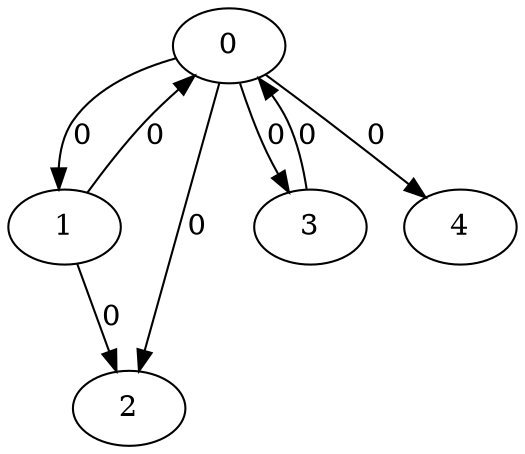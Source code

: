 // Source:78 Canonical: -1 0 0 0 0 0 -1 0 -1 -1 -1 -1 -1 -1 -1 0 -1 -1 -1 -1 -1 -1 -1 -1 -1
digraph HRA_from_78_graph_000 {
  0 -> 1 [label="0"];
  0 -> 2 [label="0"];
  0 -> 3 [label="0"];
  1 -> 0 [label="0"];
  1 -> 2 [label="0"];
  3 -> 0 [label="0"];
  0 -> 4 [label="0"];
}

// Source:78 Canonical: -1 0 0 0 0 0 -1 0 -1 -1 -1 -1 -1 -1 -1 0 -1 -1 -1 -1 0 -1 -1 -1 -1
digraph HRA_from_78_graph_001 {
  0 -> 1 [label="0"];
  0 -> 2 [label="0"];
  0 -> 3 [label="0"];
  1 -> 0 [label="0"];
  1 -> 2 [label="0"];
  3 -> 0 [label="0"];
  0 -> 4 [label="0"];
  4 -> 0 [label="0"];
}

// Source:78 Canonical: -1 0 0 0 -1 0 -1 0 -1 0 -1 -1 -1 -1 -1 0 -1 -1 -1 -1 -1 -1 -1 -1 -1
digraph HRA_from_78_graph_002 {
  0 -> 1 [label="0"];
  0 -> 2 [label="0"];
  0 -> 3 [label="0"];
  1 -> 0 [label="0"];
  1 -> 2 [label="0"];
  3 -> 0 [label="0"];
  1 -> 4 [label="0"];
}

// Source:78 Canonical: -1 0 0 0 0 0 -1 0 -1 0 -1 -1 -1 -1 -1 0 -1 -1 -1 -1 -1 -1 -1 -1 -1
digraph HRA_from_78_graph_003 {
  0 -> 1 [label="0"];
  0 -> 2 [label="0"];
  0 -> 3 [label="0"];
  1 -> 0 [label="0"];
  1 -> 2 [label="0"];
  3 -> 0 [label="0"];
  0 -> 4 [label="0"];
  1 -> 4 [label="0"];
}

// Source:78 Canonical: -1 0 0 0 -1 0 -1 0 -1 0 -1 -1 -1 -1 -1 0 -1 -1 -1 -1 0 -1 -1 -1 -1
digraph HRA_from_78_graph_004 {
  0 -> 1 [label="0"];
  0 -> 2 [label="0"];
  0 -> 3 [label="0"];
  1 -> 0 [label="0"];
  1 -> 2 [label="0"];
  3 -> 0 [label="0"];
  4 -> 0 [label="0"];
  1 -> 4 [label="0"];
}

// Source:78 Canonical: -1 0 0 0 0 0 -1 0 -1 0 -1 -1 -1 -1 -1 0 -1 -1 -1 -1 0 -1 -1 -1 -1
digraph HRA_from_78_graph_005 {
  0 -> 1 [label="0"];
  0 -> 2 [label="0"];
  0 -> 3 [label="0"];
  1 -> 0 [label="0"];
  1 -> 2 [label="0"];
  3 -> 0 [label="0"];
  0 -> 4 [label="0"];
  4 -> 0 [label="0"];
  1 -> 4 [label="0"];
}

// Source:78 Canonical: -1 0 0 0 0 0 -1 0 -1 -1 -1 -1 -1 -1 -1 0 -1 -1 -1 -1 -1 0 -1 -1 -1
digraph HRA_from_78_graph_006 {
  0 -> 1 [label="0"];
  0 -> 2 [label="0"];
  0 -> 3 [label="0"];
  1 -> 0 [label="0"];
  1 -> 2 [label="0"];
  3 -> 0 [label="0"];
  0 -> 4 [label="0"];
  4 -> 1 [label="0"];
}

// Source:78 Canonical: -1 0 0 0 0 0 -1 0 -1 -1 -1 -1 -1 -1 -1 0 -1 -1 -1 -1 0 0 -1 -1 -1
digraph HRA_from_78_graph_007 {
  0 -> 1 [label="0"];
  0 -> 2 [label="0"];
  0 -> 3 [label="0"];
  1 -> 0 [label="0"];
  1 -> 2 [label="0"];
  3 -> 0 [label="0"];
  0 -> 4 [label="0"];
  4 -> 0 [label="0"];
  4 -> 1 [label="0"];
}

// Source:78 Canonical: -1 0 0 0 -1 0 -1 0 -1 0 -1 -1 -1 -1 -1 0 -1 -1 -1 -1 -1 0 -1 -1 -1
digraph HRA_from_78_graph_008 {
  0 -> 1 [label="0"];
  0 -> 2 [label="0"];
  0 -> 3 [label="0"];
  1 -> 0 [label="0"];
  1 -> 2 [label="0"];
  3 -> 0 [label="0"];
  1 -> 4 [label="0"];
  4 -> 1 [label="0"];
}

// Source:78 Canonical: -1 0 0 0 0 0 -1 0 -1 0 -1 -1 -1 -1 -1 0 -1 -1 -1 -1 -1 0 -1 -1 -1
digraph HRA_from_78_graph_009 {
  0 -> 1 [label="0"];
  0 -> 2 [label="0"];
  0 -> 3 [label="0"];
  1 -> 0 [label="0"];
  1 -> 2 [label="0"];
  3 -> 0 [label="0"];
  0 -> 4 [label="0"];
  1 -> 4 [label="0"];
  4 -> 1 [label="0"];
}

// Source:78 Canonical: -1 0 0 0 -1 0 -1 0 -1 0 -1 -1 -1 -1 -1 0 -1 -1 -1 -1 0 0 -1 -1 -1
digraph HRA_from_78_graph_010 {
  0 -> 1 [label="0"];
  0 -> 2 [label="0"];
  0 -> 3 [label="0"];
  1 -> 0 [label="0"];
  1 -> 2 [label="0"];
  3 -> 0 [label="0"];
  4 -> 0 [label="0"];
  1 -> 4 [label="0"];
  4 -> 1 [label="0"];
}

// Source:78 Canonical: -1 0 0 0 0 0 -1 0 -1 0 -1 -1 -1 -1 -1 0 -1 -1 -1 -1 0 0 -1 -1 -1
digraph HRA_from_78_graph_011 {
  0 -> 1 [label="0"];
  0 -> 2 [label="0"];
  0 -> 3 [label="0"];
  1 -> 0 [label="0"];
  1 -> 2 [label="0"];
  3 -> 0 [label="0"];
  0 -> 4 [label="0"];
  4 -> 0 [label="0"];
  1 -> 4 [label="0"];
  4 -> 1 [label="0"];
}

// Source:78 Canonical: -1 0 0 0 -1 0 -1 0 -1 -1 -1 -1 -1 -1 0 0 -1 -1 -1 -1 -1 -1 -1 -1 -1
digraph HRA_from_78_graph_012 {
  0 -> 1 [label="0"];
  0 -> 2 [label="0"];
  0 -> 3 [label="0"];
  1 -> 0 [label="0"];
  1 -> 2 [label="0"];
  3 -> 0 [label="0"];
  2 -> 4 [label="0"];
}

// Source:78 Canonical: -1 0 0 0 0 0 -1 0 -1 -1 -1 -1 -1 -1 0 0 -1 -1 -1 -1 -1 -1 -1 -1 -1
digraph HRA_from_78_graph_013 {
  0 -> 1 [label="0"];
  0 -> 2 [label="0"];
  0 -> 3 [label="0"];
  1 -> 0 [label="0"];
  1 -> 2 [label="0"];
  3 -> 0 [label="0"];
  0 -> 4 [label="0"];
  2 -> 4 [label="0"];
}

// Source:78 Canonical: -1 0 0 0 -1 0 -1 0 -1 -1 -1 -1 -1 -1 0 0 -1 -1 -1 -1 0 -1 -1 -1 -1
digraph HRA_from_78_graph_014 {
  0 -> 1 [label="0"];
  0 -> 2 [label="0"];
  0 -> 3 [label="0"];
  1 -> 0 [label="0"];
  1 -> 2 [label="0"];
  3 -> 0 [label="0"];
  4 -> 0 [label="0"];
  2 -> 4 [label="0"];
}

// Source:78 Canonical: -1 0 0 0 0 0 -1 0 -1 -1 -1 -1 -1 -1 0 0 -1 -1 -1 -1 0 -1 -1 -1 -1
digraph HRA_from_78_graph_015 {
  0 -> 1 [label="0"];
  0 -> 2 [label="0"];
  0 -> 3 [label="0"];
  1 -> 0 [label="0"];
  1 -> 2 [label="0"];
  3 -> 0 [label="0"];
  0 -> 4 [label="0"];
  4 -> 0 [label="0"];
  2 -> 4 [label="0"];
}

// Source:78 Canonical: -1 0 0 0 -1 0 -1 0 -1 0 -1 -1 -1 -1 0 0 -1 -1 -1 -1 -1 -1 -1 -1 -1
digraph HRA_from_78_graph_016 {
  0 -> 1 [label="0"];
  0 -> 2 [label="0"];
  0 -> 3 [label="0"];
  1 -> 0 [label="0"];
  1 -> 2 [label="0"];
  3 -> 0 [label="0"];
  1 -> 4 [label="0"];
  2 -> 4 [label="0"];
}

// Source:78 Canonical: -1 0 0 0 0 0 -1 0 -1 0 -1 -1 -1 -1 0 0 -1 -1 -1 -1 -1 -1 -1 -1 -1
digraph HRA_from_78_graph_017 {
  0 -> 1 [label="0"];
  0 -> 2 [label="0"];
  0 -> 3 [label="0"];
  1 -> 0 [label="0"];
  1 -> 2 [label="0"];
  3 -> 0 [label="0"];
  0 -> 4 [label="0"];
  1 -> 4 [label="0"];
  2 -> 4 [label="0"];
}

// Source:78 Canonical: -1 0 0 0 -1 0 -1 0 -1 0 -1 -1 -1 -1 0 0 -1 -1 -1 -1 0 -1 -1 -1 -1
digraph HRA_from_78_graph_018 {
  0 -> 1 [label="0"];
  0 -> 2 [label="0"];
  0 -> 3 [label="0"];
  1 -> 0 [label="0"];
  1 -> 2 [label="0"];
  3 -> 0 [label="0"];
  4 -> 0 [label="0"];
  1 -> 4 [label="0"];
  2 -> 4 [label="0"];
}

// Source:78 Canonical: -1 0 0 0 0 0 -1 0 -1 0 -1 -1 -1 -1 0 0 -1 -1 -1 -1 0 -1 -1 -1 -1
digraph HRA_from_78_graph_019 {
  0 -> 1 [label="0"];
  0 -> 2 [label="0"];
  0 -> 3 [label="0"];
  1 -> 0 [label="0"];
  1 -> 2 [label="0"];
  3 -> 0 [label="0"];
  0 -> 4 [label="0"];
  4 -> 0 [label="0"];
  1 -> 4 [label="0"];
  2 -> 4 [label="0"];
}

// Source:78 Canonical: -1 0 0 0 -1 0 -1 0 -1 -1 -1 -1 -1 -1 0 0 -1 -1 -1 -1 -1 0 -1 -1 -1
digraph HRA_from_78_graph_020 {
  0 -> 1 [label="0"];
  0 -> 2 [label="0"];
  0 -> 3 [label="0"];
  1 -> 0 [label="0"];
  1 -> 2 [label="0"];
  3 -> 0 [label="0"];
  4 -> 1 [label="0"];
  2 -> 4 [label="0"];
}

// Source:78 Canonical: -1 0 0 0 0 0 -1 0 -1 -1 -1 -1 -1 -1 0 0 -1 -1 -1 -1 -1 0 -1 -1 -1
digraph HRA_from_78_graph_021 {
  0 -> 1 [label="0"];
  0 -> 2 [label="0"];
  0 -> 3 [label="0"];
  1 -> 0 [label="0"];
  1 -> 2 [label="0"];
  3 -> 0 [label="0"];
  0 -> 4 [label="0"];
  4 -> 1 [label="0"];
  2 -> 4 [label="0"];
}

// Source:78 Canonical: -1 0 0 0 -1 0 -1 0 -1 -1 -1 -1 -1 -1 0 0 -1 -1 -1 -1 0 0 -1 -1 -1
digraph HRA_from_78_graph_022 {
  0 -> 1 [label="0"];
  0 -> 2 [label="0"];
  0 -> 3 [label="0"];
  1 -> 0 [label="0"];
  1 -> 2 [label="0"];
  3 -> 0 [label="0"];
  4 -> 0 [label="0"];
  4 -> 1 [label="0"];
  2 -> 4 [label="0"];
}

// Source:78 Canonical: -1 0 0 0 0 0 -1 0 -1 -1 -1 -1 -1 -1 0 0 -1 -1 -1 -1 0 0 -1 -1 -1
digraph HRA_from_78_graph_023 {
  0 -> 1 [label="0"];
  0 -> 2 [label="0"];
  0 -> 3 [label="0"];
  1 -> 0 [label="0"];
  1 -> 2 [label="0"];
  3 -> 0 [label="0"];
  0 -> 4 [label="0"];
  4 -> 0 [label="0"];
  4 -> 1 [label="0"];
  2 -> 4 [label="0"];
}

// Source:78 Canonical: -1 0 0 0 -1 0 -1 0 -1 0 -1 -1 -1 -1 0 0 -1 -1 -1 -1 -1 0 -1 -1 -1
digraph HRA_from_78_graph_024 {
  0 -> 1 [label="0"];
  0 -> 2 [label="0"];
  0 -> 3 [label="0"];
  1 -> 0 [label="0"];
  1 -> 2 [label="0"];
  3 -> 0 [label="0"];
  1 -> 4 [label="0"];
  4 -> 1 [label="0"];
  2 -> 4 [label="0"];
}

// Source:78 Canonical: -1 0 0 0 0 0 -1 0 -1 0 -1 -1 -1 -1 0 0 -1 -1 -1 -1 -1 0 -1 -1 -1
digraph HRA_from_78_graph_025 {
  0 -> 1 [label="0"];
  0 -> 2 [label="0"];
  0 -> 3 [label="0"];
  1 -> 0 [label="0"];
  1 -> 2 [label="0"];
  3 -> 0 [label="0"];
  0 -> 4 [label="0"];
  1 -> 4 [label="0"];
  4 -> 1 [label="0"];
  2 -> 4 [label="0"];
}

// Source:78 Canonical: -1 0 0 0 -1 0 -1 0 -1 0 -1 -1 -1 -1 0 0 -1 -1 -1 -1 0 0 -1 -1 -1
digraph HRA_from_78_graph_026 {
  0 -> 1 [label="0"];
  0 -> 2 [label="0"];
  0 -> 3 [label="0"];
  1 -> 0 [label="0"];
  1 -> 2 [label="0"];
  3 -> 0 [label="0"];
  4 -> 0 [label="0"];
  1 -> 4 [label="0"];
  4 -> 1 [label="0"];
  2 -> 4 [label="0"];
}

// Source:78 Canonical: -1 0 0 0 0 0 -1 0 -1 0 -1 -1 -1 -1 0 0 -1 -1 -1 -1 0 0 -1 -1 -1
digraph HRA_from_78_graph_027 {
  0 -> 1 [label="0"];
  0 -> 2 [label="0"];
  0 -> 3 [label="0"];
  1 -> 0 [label="0"];
  1 -> 2 [label="0"];
  3 -> 0 [label="0"];
  0 -> 4 [label="0"];
  4 -> 0 [label="0"];
  1 -> 4 [label="0"];
  4 -> 1 [label="0"];
  2 -> 4 [label="0"];
}

// Source:78 Canonical: -1 0 0 0 0 0 -1 0 -1 -1 -1 -1 -1 -1 -1 0 -1 -1 -1 -1 -1 -1 0 -1 -1
digraph HRA_from_78_graph_028 {
  0 -> 1 [label="0"];
  0 -> 2 [label="0"];
  0 -> 3 [label="0"];
  1 -> 0 [label="0"];
  1 -> 2 [label="0"];
  3 -> 0 [label="0"];
  0 -> 4 [label="0"];
  4 -> 2 [label="0"];
}

// Source:78 Canonical: -1 0 0 0 0 0 -1 0 -1 -1 -1 -1 -1 -1 -1 0 -1 -1 -1 -1 0 -1 0 -1 -1
digraph HRA_from_78_graph_029 {
  0 -> 1 [label="0"];
  0 -> 2 [label="0"];
  0 -> 3 [label="0"];
  1 -> 0 [label="0"];
  1 -> 2 [label="0"];
  3 -> 0 [label="0"];
  0 -> 4 [label="0"];
  4 -> 0 [label="0"];
  4 -> 2 [label="0"];
}

// Source:78 Canonical: -1 0 0 0 -1 0 -1 0 -1 0 -1 -1 -1 -1 -1 0 -1 -1 -1 -1 -1 -1 0 -1 -1
digraph HRA_from_78_graph_030 {
  0 -> 1 [label="0"];
  0 -> 2 [label="0"];
  0 -> 3 [label="0"];
  1 -> 0 [label="0"];
  1 -> 2 [label="0"];
  3 -> 0 [label="0"];
  1 -> 4 [label="0"];
  4 -> 2 [label="0"];
}

// Source:78 Canonical: -1 0 0 0 0 0 -1 0 -1 0 -1 -1 -1 -1 -1 0 -1 -1 -1 -1 -1 -1 0 -1 -1
digraph HRA_from_78_graph_031 {
  0 -> 1 [label="0"];
  0 -> 2 [label="0"];
  0 -> 3 [label="0"];
  1 -> 0 [label="0"];
  1 -> 2 [label="0"];
  3 -> 0 [label="0"];
  0 -> 4 [label="0"];
  1 -> 4 [label="0"];
  4 -> 2 [label="0"];
}

// Source:78 Canonical: -1 0 0 0 -1 0 -1 0 -1 0 -1 -1 -1 -1 -1 0 -1 -1 -1 -1 0 -1 0 -1 -1
digraph HRA_from_78_graph_032 {
  0 -> 1 [label="0"];
  0 -> 2 [label="0"];
  0 -> 3 [label="0"];
  1 -> 0 [label="0"];
  1 -> 2 [label="0"];
  3 -> 0 [label="0"];
  4 -> 0 [label="0"];
  1 -> 4 [label="0"];
  4 -> 2 [label="0"];
}

// Source:78 Canonical: -1 0 0 0 0 0 -1 0 -1 0 -1 -1 -1 -1 -1 0 -1 -1 -1 -1 0 -1 0 -1 -1
digraph HRA_from_78_graph_033 {
  0 -> 1 [label="0"];
  0 -> 2 [label="0"];
  0 -> 3 [label="0"];
  1 -> 0 [label="0"];
  1 -> 2 [label="0"];
  3 -> 0 [label="0"];
  0 -> 4 [label="0"];
  4 -> 0 [label="0"];
  1 -> 4 [label="0"];
  4 -> 2 [label="0"];
}

// Source:78 Canonical: -1 0 0 0 0 0 -1 0 -1 -1 -1 -1 -1 -1 -1 0 -1 -1 -1 -1 -1 0 0 -1 -1
digraph HRA_from_78_graph_034 {
  0 -> 1 [label="0"];
  0 -> 2 [label="0"];
  0 -> 3 [label="0"];
  1 -> 0 [label="0"];
  1 -> 2 [label="0"];
  3 -> 0 [label="0"];
  0 -> 4 [label="0"];
  4 -> 1 [label="0"];
  4 -> 2 [label="0"];
}

// Source:78 Canonical: -1 0 0 0 0 0 -1 0 -1 -1 -1 -1 -1 -1 -1 0 -1 -1 -1 -1 0 0 0 -1 -1
digraph HRA_from_78_graph_035 {
  0 -> 1 [label="0"];
  0 -> 2 [label="0"];
  0 -> 3 [label="0"];
  1 -> 0 [label="0"];
  1 -> 2 [label="0"];
  3 -> 0 [label="0"];
  0 -> 4 [label="0"];
  4 -> 0 [label="0"];
  4 -> 1 [label="0"];
  4 -> 2 [label="0"];
}

// Source:78 Canonical: -1 0 0 0 -1 0 -1 0 -1 0 -1 -1 -1 -1 -1 0 -1 -1 -1 -1 -1 0 0 -1 -1
digraph HRA_from_78_graph_036 {
  0 -> 1 [label="0"];
  0 -> 2 [label="0"];
  0 -> 3 [label="0"];
  1 -> 0 [label="0"];
  1 -> 2 [label="0"];
  3 -> 0 [label="0"];
  1 -> 4 [label="0"];
  4 -> 1 [label="0"];
  4 -> 2 [label="0"];
}

// Source:78 Canonical: -1 0 0 0 0 0 -1 0 -1 0 -1 -1 -1 -1 -1 0 -1 -1 -1 -1 -1 0 0 -1 -1
digraph HRA_from_78_graph_037 {
  0 -> 1 [label="0"];
  0 -> 2 [label="0"];
  0 -> 3 [label="0"];
  1 -> 0 [label="0"];
  1 -> 2 [label="0"];
  3 -> 0 [label="0"];
  0 -> 4 [label="0"];
  1 -> 4 [label="0"];
  4 -> 1 [label="0"];
  4 -> 2 [label="0"];
}

// Source:78 Canonical: -1 0 0 0 -1 0 -1 0 -1 0 -1 -1 -1 -1 -1 0 -1 -1 -1 -1 0 0 0 -1 -1
digraph HRA_from_78_graph_038 {
  0 -> 1 [label="0"];
  0 -> 2 [label="0"];
  0 -> 3 [label="0"];
  1 -> 0 [label="0"];
  1 -> 2 [label="0"];
  3 -> 0 [label="0"];
  4 -> 0 [label="0"];
  1 -> 4 [label="0"];
  4 -> 1 [label="0"];
  4 -> 2 [label="0"];
}

// Source:78 Canonical: -1 0 0 0 0 0 -1 0 -1 0 -1 -1 -1 -1 -1 0 -1 -1 -1 -1 0 0 0 -1 -1
digraph HRA_from_78_graph_039 {
  0 -> 1 [label="0"];
  0 -> 2 [label="0"];
  0 -> 3 [label="0"];
  1 -> 0 [label="0"];
  1 -> 2 [label="0"];
  3 -> 0 [label="0"];
  0 -> 4 [label="0"];
  4 -> 0 [label="0"];
  1 -> 4 [label="0"];
  4 -> 1 [label="0"];
  4 -> 2 [label="0"];
}

// Source:78 Canonical: -1 0 0 0 -1 0 -1 0 -1 -1 -1 -1 -1 -1 0 0 -1 -1 -1 -1 -1 -1 0 -1 -1
digraph HRA_from_78_graph_040 {
  0 -> 1 [label="0"];
  0 -> 2 [label="0"];
  0 -> 3 [label="0"];
  1 -> 0 [label="0"];
  1 -> 2 [label="0"];
  3 -> 0 [label="0"];
  2 -> 4 [label="0"];
  4 -> 2 [label="0"];
}

// Source:78 Canonical: -1 0 0 0 0 0 -1 0 -1 -1 -1 -1 -1 -1 0 0 -1 -1 -1 -1 -1 -1 0 -1 -1
digraph HRA_from_78_graph_041 {
  0 -> 1 [label="0"];
  0 -> 2 [label="0"];
  0 -> 3 [label="0"];
  1 -> 0 [label="0"];
  1 -> 2 [label="0"];
  3 -> 0 [label="0"];
  0 -> 4 [label="0"];
  2 -> 4 [label="0"];
  4 -> 2 [label="0"];
}

// Source:78 Canonical: -1 0 0 0 -1 0 -1 0 -1 -1 -1 -1 -1 -1 0 0 -1 -1 -1 -1 0 -1 0 -1 -1
digraph HRA_from_78_graph_042 {
  0 -> 1 [label="0"];
  0 -> 2 [label="0"];
  0 -> 3 [label="0"];
  1 -> 0 [label="0"];
  1 -> 2 [label="0"];
  3 -> 0 [label="0"];
  4 -> 0 [label="0"];
  2 -> 4 [label="0"];
  4 -> 2 [label="0"];
}

// Source:78 Canonical: -1 0 0 0 0 0 -1 0 -1 -1 -1 -1 -1 -1 0 0 -1 -1 -1 -1 0 -1 0 -1 -1
digraph HRA_from_78_graph_043 {
  0 -> 1 [label="0"];
  0 -> 2 [label="0"];
  0 -> 3 [label="0"];
  1 -> 0 [label="0"];
  1 -> 2 [label="0"];
  3 -> 0 [label="0"];
  0 -> 4 [label="0"];
  4 -> 0 [label="0"];
  2 -> 4 [label="0"];
  4 -> 2 [label="0"];
}

// Source:78 Canonical: -1 0 0 0 -1 0 -1 0 -1 0 -1 -1 -1 -1 0 0 -1 -1 -1 -1 -1 -1 0 -1 -1
digraph HRA_from_78_graph_044 {
  0 -> 1 [label="0"];
  0 -> 2 [label="0"];
  0 -> 3 [label="0"];
  1 -> 0 [label="0"];
  1 -> 2 [label="0"];
  3 -> 0 [label="0"];
  1 -> 4 [label="0"];
  2 -> 4 [label="0"];
  4 -> 2 [label="0"];
}

// Source:78 Canonical: -1 0 0 0 0 0 -1 0 -1 0 -1 -1 -1 -1 0 0 -1 -1 -1 -1 -1 -1 0 -1 -1
digraph HRA_from_78_graph_045 {
  0 -> 1 [label="0"];
  0 -> 2 [label="0"];
  0 -> 3 [label="0"];
  1 -> 0 [label="0"];
  1 -> 2 [label="0"];
  3 -> 0 [label="0"];
  0 -> 4 [label="0"];
  1 -> 4 [label="0"];
  2 -> 4 [label="0"];
  4 -> 2 [label="0"];
}

// Source:78 Canonical: -1 0 0 0 -1 0 -1 0 -1 0 -1 -1 -1 -1 0 0 -1 -1 -1 -1 0 -1 0 -1 -1
digraph HRA_from_78_graph_046 {
  0 -> 1 [label="0"];
  0 -> 2 [label="0"];
  0 -> 3 [label="0"];
  1 -> 0 [label="0"];
  1 -> 2 [label="0"];
  3 -> 0 [label="0"];
  4 -> 0 [label="0"];
  1 -> 4 [label="0"];
  2 -> 4 [label="0"];
  4 -> 2 [label="0"];
}

// Source:78 Canonical: -1 0 0 0 0 0 -1 0 -1 0 -1 -1 -1 -1 0 0 -1 -1 -1 -1 0 -1 0 -1 -1
digraph HRA_from_78_graph_047 {
  0 -> 1 [label="0"];
  0 -> 2 [label="0"];
  0 -> 3 [label="0"];
  1 -> 0 [label="0"];
  1 -> 2 [label="0"];
  3 -> 0 [label="0"];
  0 -> 4 [label="0"];
  4 -> 0 [label="0"];
  1 -> 4 [label="0"];
  2 -> 4 [label="0"];
  4 -> 2 [label="0"];
}

// Source:78 Canonical: -1 0 0 0 -1 0 -1 0 -1 -1 -1 -1 -1 -1 0 0 -1 -1 -1 -1 -1 0 0 -1 -1
digraph HRA_from_78_graph_048 {
  0 -> 1 [label="0"];
  0 -> 2 [label="0"];
  0 -> 3 [label="0"];
  1 -> 0 [label="0"];
  1 -> 2 [label="0"];
  3 -> 0 [label="0"];
  4 -> 1 [label="0"];
  2 -> 4 [label="0"];
  4 -> 2 [label="0"];
}

// Source:78 Canonical: -1 0 0 0 0 0 -1 0 -1 -1 -1 -1 -1 -1 0 0 -1 -1 -1 -1 -1 0 0 -1 -1
digraph HRA_from_78_graph_049 {
  0 -> 1 [label="0"];
  0 -> 2 [label="0"];
  0 -> 3 [label="0"];
  1 -> 0 [label="0"];
  1 -> 2 [label="0"];
  3 -> 0 [label="0"];
  0 -> 4 [label="0"];
  4 -> 1 [label="0"];
  2 -> 4 [label="0"];
  4 -> 2 [label="0"];
}

// Source:78 Canonical: -1 0 0 0 -1 0 -1 0 -1 -1 -1 -1 -1 -1 0 0 -1 -1 -1 -1 0 0 0 -1 -1
digraph HRA_from_78_graph_050 {
  0 -> 1 [label="0"];
  0 -> 2 [label="0"];
  0 -> 3 [label="0"];
  1 -> 0 [label="0"];
  1 -> 2 [label="0"];
  3 -> 0 [label="0"];
  4 -> 0 [label="0"];
  4 -> 1 [label="0"];
  2 -> 4 [label="0"];
  4 -> 2 [label="0"];
}

// Source:78 Canonical: -1 0 0 0 0 0 -1 0 -1 -1 -1 -1 -1 -1 0 0 -1 -1 -1 -1 0 0 0 -1 -1
digraph HRA_from_78_graph_051 {
  0 -> 1 [label="0"];
  0 -> 2 [label="0"];
  0 -> 3 [label="0"];
  1 -> 0 [label="0"];
  1 -> 2 [label="0"];
  3 -> 0 [label="0"];
  0 -> 4 [label="0"];
  4 -> 0 [label="0"];
  4 -> 1 [label="0"];
  2 -> 4 [label="0"];
  4 -> 2 [label="0"];
}

// Source:78 Canonical: -1 0 0 0 -1 0 -1 0 -1 0 -1 -1 -1 -1 0 0 -1 -1 -1 -1 -1 0 0 -1 -1
digraph HRA_from_78_graph_052 {
  0 -> 1 [label="0"];
  0 -> 2 [label="0"];
  0 -> 3 [label="0"];
  1 -> 0 [label="0"];
  1 -> 2 [label="0"];
  3 -> 0 [label="0"];
  1 -> 4 [label="0"];
  4 -> 1 [label="0"];
  2 -> 4 [label="0"];
  4 -> 2 [label="0"];
}

// Source:78 Canonical: -1 0 0 0 0 0 -1 0 -1 0 -1 -1 -1 -1 0 0 -1 -1 -1 -1 -1 0 0 -1 -1
digraph HRA_from_78_graph_053 {
  0 -> 1 [label="0"];
  0 -> 2 [label="0"];
  0 -> 3 [label="0"];
  1 -> 0 [label="0"];
  1 -> 2 [label="0"];
  3 -> 0 [label="0"];
  0 -> 4 [label="0"];
  1 -> 4 [label="0"];
  4 -> 1 [label="0"];
  2 -> 4 [label="0"];
  4 -> 2 [label="0"];
}

// Source:78 Canonical: -1 0 0 0 -1 0 -1 0 -1 0 -1 -1 -1 -1 0 0 -1 -1 -1 -1 0 0 0 -1 -1
digraph HRA_from_78_graph_054 {
  0 -> 1 [label="0"];
  0 -> 2 [label="0"];
  0 -> 3 [label="0"];
  1 -> 0 [label="0"];
  1 -> 2 [label="0"];
  3 -> 0 [label="0"];
  4 -> 0 [label="0"];
  1 -> 4 [label="0"];
  4 -> 1 [label="0"];
  2 -> 4 [label="0"];
  4 -> 2 [label="0"];
}

// Source:78 Canonical: -1 0 0 0 0 0 -1 0 -1 0 -1 -1 -1 -1 0 0 -1 -1 -1 -1 0 0 0 -1 -1
digraph HRA_from_78_graph_055 {
  0 -> 1 [label="0"];
  0 -> 2 [label="0"];
  0 -> 3 [label="0"];
  1 -> 0 [label="0"];
  1 -> 2 [label="0"];
  3 -> 0 [label="0"];
  0 -> 4 [label="0"];
  4 -> 0 [label="0"];
  1 -> 4 [label="0"];
  4 -> 1 [label="0"];
  2 -> 4 [label="0"];
  4 -> 2 [label="0"];
}

// Source:78 Canonical: -1 0 0 0 -1 0 -1 0 -1 -1 -1 -1 -1 -1 -1 0 -1 -1 -1 0 -1 -1 -1 -1 -1
digraph HRA_from_78_graph_056 {
  0 -> 1 [label="0"];
  0 -> 2 [label="0"];
  0 -> 3 [label="0"];
  1 -> 0 [label="0"];
  1 -> 2 [label="0"];
  3 -> 0 [label="0"];
  3 -> 4 [label="0"];
}

// Source:78 Canonical: -1 0 0 0 0 0 -1 0 -1 -1 -1 -1 -1 -1 -1 0 -1 -1 -1 0 -1 -1 -1 -1 -1
digraph HRA_from_78_graph_057 {
  0 -> 1 [label="0"];
  0 -> 2 [label="0"];
  0 -> 3 [label="0"];
  1 -> 0 [label="0"];
  1 -> 2 [label="0"];
  3 -> 0 [label="0"];
  0 -> 4 [label="0"];
  3 -> 4 [label="0"];
}

// Source:78 Canonical: -1 0 0 0 -1 0 -1 0 -1 -1 -1 -1 -1 -1 -1 0 -1 -1 -1 0 0 -1 -1 -1 -1
digraph HRA_from_78_graph_058 {
  0 -> 1 [label="0"];
  0 -> 2 [label="0"];
  0 -> 3 [label="0"];
  1 -> 0 [label="0"];
  1 -> 2 [label="0"];
  3 -> 0 [label="0"];
  4 -> 0 [label="0"];
  3 -> 4 [label="0"];
}

// Source:78 Canonical: -1 0 0 0 0 0 -1 0 -1 -1 -1 -1 -1 -1 -1 0 -1 -1 -1 0 0 -1 -1 -1 -1
digraph HRA_from_78_graph_059 {
  0 -> 1 [label="0"];
  0 -> 2 [label="0"];
  0 -> 3 [label="0"];
  1 -> 0 [label="0"];
  1 -> 2 [label="0"];
  3 -> 0 [label="0"];
  0 -> 4 [label="0"];
  4 -> 0 [label="0"];
  3 -> 4 [label="0"];
}

// Source:78 Canonical: -1 0 0 0 -1 0 -1 0 -1 0 -1 -1 -1 -1 -1 0 -1 -1 -1 0 -1 -1 -1 -1 -1
digraph HRA_from_78_graph_060 {
  0 -> 1 [label="0"];
  0 -> 2 [label="0"];
  0 -> 3 [label="0"];
  1 -> 0 [label="0"];
  1 -> 2 [label="0"];
  3 -> 0 [label="0"];
  1 -> 4 [label="0"];
  3 -> 4 [label="0"];
}

// Source:78 Canonical: -1 0 0 0 0 0 -1 0 -1 0 -1 -1 -1 -1 -1 0 -1 -1 -1 0 -1 -1 -1 -1 -1
digraph HRA_from_78_graph_061 {
  0 -> 1 [label="0"];
  0 -> 2 [label="0"];
  0 -> 3 [label="0"];
  1 -> 0 [label="0"];
  1 -> 2 [label="0"];
  3 -> 0 [label="0"];
  0 -> 4 [label="0"];
  1 -> 4 [label="0"];
  3 -> 4 [label="0"];
}

// Source:78 Canonical: -1 0 0 0 -1 0 -1 0 -1 0 -1 -1 -1 -1 -1 0 -1 -1 -1 0 0 -1 -1 -1 -1
digraph HRA_from_78_graph_062 {
  0 -> 1 [label="0"];
  0 -> 2 [label="0"];
  0 -> 3 [label="0"];
  1 -> 0 [label="0"];
  1 -> 2 [label="0"];
  3 -> 0 [label="0"];
  4 -> 0 [label="0"];
  1 -> 4 [label="0"];
  3 -> 4 [label="0"];
}

// Source:78 Canonical: -1 0 0 0 0 0 -1 0 -1 0 -1 -1 -1 -1 -1 0 -1 -1 -1 0 0 -1 -1 -1 -1
digraph HRA_from_78_graph_063 {
  0 -> 1 [label="0"];
  0 -> 2 [label="0"];
  0 -> 3 [label="0"];
  1 -> 0 [label="0"];
  1 -> 2 [label="0"];
  3 -> 0 [label="0"];
  0 -> 4 [label="0"];
  4 -> 0 [label="0"];
  1 -> 4 [label="0"];
  3 -> 4 [label="0"];
}

// Source:78 Canonical: -1 0 0 0 -1 0 -1 0 -1 -1 -1 -1 -1 -1 -1 0 -1 -1 -1 0 -1 0 -1 -1 -1
digraph HRA_from_78_graph_064 {
  0 -> 1 [label="0"];
  0 -> 2 [label="0"];
  0 -> 3 [label="0"];
  1 -> 0 [label="0"];
  1 -> 2 [label="0"];
  3 -> 0 [label="0"];
  4 -> 1 [label="0"];
  3 -> 4 [label="0"];
}

// Source:78 Canonical: -1 0 0 0 0 0 -1 0 -1 -1 -1 -1 -1 -1 -1 0 -1 -1 -1 0 -1 0 -1 -1 -1
digraph HRA_from_78_graph_065 {
  0 -> 1 [label="0"];
  0 -> 2 [label="0"];
  0 -> 3 [label="0"];
  1 -> 0 [label="0"];
  1 -> 2 [label="0"];
  3 -> 0 [label="0"];
  0 -> 4 [label="0"];
  4 -> 1 [label="0"];
  3 -> 4 [label="0"];
}

// Source:78 Canonical: -1 0 0 0 -1 0 -1 0 -1 -1 -1 -1 -1 -1 -1 0 -1 -1 -1 0 0 0 -1 -1 -1
digraph HRA_from_78_graph_066 {
  0 -> 1 [label="0"];
  0 -> 2 [label="0"];
  0 -> 3 [label="0"];
  1 -> 0 [label="0"];
  1 -> 2 [label="0"];
  3 -> 0 [label="0"];
  4 -> 0 [label="0"];
  4 -> 1 [label="0"];
  3 -> 4 [label="0"];
}

// Source:78 Canonical: -1 0 0 0 0 0 -1 0 -1 -1 -1 -1 -1 -1 -1 0 -1 -1 -1 0 0 0 -1 -1 -1
digraph HRA_from_78_graph_067 {
  0 -> 1 [label="0"];
  0 -> 2 [label="0"];
  0 -> 3 [label="0"];
  1 -> 0 [label="0"];
  1 -> 2 [label="0"];
  3 -> 0 [label="0"];
  0 -> 4 [label="0"];
  4 -> 0 [label="0"];
  4 -> 1 [label="0"];
  3 -> 4 [label="0"];
}

// Source:78 Canonical: -1 0 0 0 -1 0 -1 0 -1 0 -1 -1 -1 -1 -1 0 -1 -1 -1 0 -1 0 -1 -1 -1
digraph HRA_from_78_graph_068 {
  0 -> 1 [label="0"];
  0 -> 2 [label="0"];
  0 -> 3 [label="0"];
  1 -> 0 [label="0"];
  1 -> 2 [label="0"];
  3 -> 0 [label="0"];
  1 -> 4 [label="0"];
  4 -> 1 [label="0"];
  3 -> 4 [label="0"];
}

// Source:78 Canonical: -1 0 0 0 0 0 -1 0 -1 0 -1 -1 -1 -1 -1 0 -1 -1 -1 0 -1 0 -1 -1 -1
digraph HRA_from_78_graph_069 {
  0 -> 1 [label="0"];
  0 -> 2 [label="0"];
  0 -> 3 [label="0"];
  1 -> 0 [label="0"];
  1 -> 2 [label="0"];
  3 -> 0 [label="0"];
  0 -> 4 [label="0"];
  1 -> 4 [label="0"];
  4 -> 1 [label="0"];
  3 -> 4 [label="0"];
}

// Source:78 Canonical: -1 0 0 0 -1 0 -1 0 -1 0 -1 -1 -1 -1 -1 0 -1 -1 -1 0 0 0 -1 -1 -1
digraph HRA_from_78_graph_070 {
  0 -> 1 [label="0"];
  0 -> 2 [label="0"];
  0 -> 3 [label="0"];
  1 -> 0 [label="0"];
  1 -> 2 [label="0"];
  3 -> 0 [label="0"];
  4 -> 0 [label="0"];
  1 -> 4 [label="0"];
  4 -> 1 [label="0"];
  3 -> 4 [label="0"];
}

// Source:78 Canonical: -1 0 0 0 0 0 -1 0 -1 0 -1 -1 -1 -1 -1 0 -1 -1 -1 0 0 0 -1 -1 -1
digraph HRA_from_78_graph_071 {
  0 -> 1 [label="0"];
  0 -> 2 [label="0"];
  0 -> 3 [label="0"];
  1 -> 0 [label="0"];
  1 -> 2 [label="0"];
  3 -> 0 [label="0"];
  0 -> 4 [label="0"];
  4 -> 0 [label="0"];
  1 -> 4 [label="0"];
  4 -> 1 [label="0"];
  3 -> 4 [label="0"];
}

// Source:78 Canonical: -1 0 0 0 -1 0 -1 0 -1 -1 -1 -1 -1 -1 0 0 -1 -1 -1 0 -1 -1 -1 -1 -1
digraph HRA_from_78_graph_072 {
  0 -> 1 [label="0"];
  0 -> 2 [label="0"];
  0 -> 3 [label="0"];
  1 -> 0 [label="0"];
  1 -> 2 [label="0"];
  3 -> 0 [label="0"];
  2 -> 4 [label="0"];
  3 -> 4 [label="0"];
}

// Source:78 Canonical: -1 0 0 0 0 0 -1 0 -1 -1 -1 -1 -1 -1 0 0 -1 -1 -1 0 -1 -1 -1 -1 -1
digraph HRA_from_78_graph_073 {
  0 -> 1 [label="0"];
  0 -> 2 [label="0"];
  0 -> 3 [label="0"];
  1 -> 0 [label="0"];
  1 -> 2 [label="0"];
  3 -> 0 [label="0"];
  0 -> 4 [label="0"];
  2 -> 4 [label="0"];
  3 -> 4 [label="0"];
}

// Source:78 Canonical: -1 0 0 0 -1 0 -1 0 -1 -1 -1 -1 -1 -1 0 0 -1 -1 -1 0 0 -1 -1 -1 -1
digraph HRA_from_78_graph_074 {
  0 -> 1 [label="0"];
  0 -> 2 [label="0"];
  0 -> 3 [label="0"];
  1 -> 0 [label="0"];
  1 -> 2 [label="0"];
  3 -> 0 [label="0"];
  4 -> 0 [label="0"];
  2 -> 4 [label="0"];
  3 -> 4 [label="0"];
}

// Source:78 Canonical: -1 0 0 0 0 0 -1 0 -1 -1 -1 -1 -1 -1 0 0 -1 -1 -1 0 0 -1 -1 -1 -1
digraph HRA_from_78_graph_075 {
  0 -> 1 [label="0"];
  0 -> 2 [label="0"];
  0 -> 3 [label="0"];
  1 -> 0 [label="0"];
  1 -> 2 [label="0"];
  3 -> 0 [label="0"];
  0 -> 4 [label="0"];
  4 -> 0 [label="0"];
  2 -> 4 [label="0"];
  3 -> 4 [label="0"];
}

// Source:78 Canonical: -1 0 0 0 -1 0 -1 0 -1 0 -1 -1 -1 -1 0 0 -1 -1 -1 0 -1 -1 -1 -1 -1
digraph HRA_from_78_graph_076 {
  0 -> 1 [label="0"];
  0 -> 2 [label="0"];
  0 -> 3 [label="0"];
  1 -> 0 [label="0"];
  1 -> 2 [label="0"];
  3 -> 0 [label="0"];
  1 -> 4 [label="0"];
  2 -> 4 [label="0"];
  3 -> 4 [label="0"];
}

// Source:78 Canonical: -1 0 0 0 0 0 -1 0 -1 0 -1 -1 -1 -1 0 0 -1 -1 -1 0 -1 -1 -1 -1 -1
digraph HRA_from_78_graph_077 {
  0 -> 1 [label="0"];
  0 -> 2 [label="0"];
  0 -> 3 [label="0"];
  1 -> 0 [label="0"];
  1 -> 2 [label="0"];
  3 -> 0 [label="0"];
  0 -> 4 [label="0"];
  1 -> 4 [label="0"];
  2 -> 4 [label="0"];
  3 -> 4 [label="0"];
}

// Source:78 Canonical: -1 0 0 0 -1 0 -1 0 -1 0 -1 -1 -1 -1 0 0 -1 -1 -1 0 0 -1 -1 -1 -1
digraph HRA_from_78_graph_078 {
  0 -> 1 [label="0"];
  0 -> 2 [label="0"];
  0 -> 3 [label="0"];
  1 -> 0 [label="0"];
  1 -> 2 [label="0"];
  3 -> 0 [label="0"];
  4 -> 0 [label="0"];
  1 -> 4 [label="0"];
  2 -> 4 [label="0"];
  3 -> 4 [label="0"];
}

// Source:78 Canonical: -1 0 0 0 0 0 -1 0 -1 0 -1 -1 -1 -1 0 0 -1 -1 -1 0 0 -1 -1 -1 -1
digraph HRA_from_78_graph_079 {
  0 -> 1 [label="0"];
  0 -> 2 [label="0"];
  0 -> 3 [label="0"];
  1 -> 0 [label="0"];
  1 -> 2 [label="0"];
  3 -> 0 [label="0"];
  0 -> 4 [label="0"];
  4 -> 0 [label="0"];
  1 -> 4 [label="0"];
  2 -> 4 [label="0"];
  3 -> 4 [label="0"];
}

// Source:78 Canonical: -1 0 0 0 -1 0 -1 0 -1 -1 -1 -1 -1 -1 0 0 -1 -1 -1 0 -1 0 -1 -1 -1
digraph HRA_from_78_graph_080 {
  0 -> 1 [label="0"];
  0 -> 2 [label="0"];
  0 -> 3 [label="0"];
  1 -> 0 [label="0"];
  1 -> 2 [label="0"];
  3 -> 0 [label="0"];
  4 -> 1 [label="0"];
  2 -> 4 [label="0"];
  3 -> 4 [label="0"];
}

// Source:78 Canonical: -1 0 0 0 0 0 -1 0 -1 -1 -1 -1 -1 -1 0 0 -1 -1 -1 0 -1 0 -1 -1 -1
digraph HRA_from_78_graph_081 {
  0 -> 1 [label="0"];
  0 -> 2 [label="0"];
  0 -> 3 [label="0"];
  1 -> 0 [label="0"];
  1 -> 2 [label="0"];
  3 -> 0 [label="0"];
  0 -> 4 [label="0"];
  4 -> 1 [label="0"];
  2 -> 4 [label="0"];
  3 -> 4 [label="0"];
}

// Source:78 Canonical: -1 0 0 0 -1 0 -1 0 -1 -1 -1 -1 -1 -1 0 0 -1 -1 -1 0 0 0 -1 -1 -1
digraph HRA_from_78_graph_082 {
  0 -> 1 [label="0"];
  0 -> 2 [label="0"];
  0 -> 3 [label="0"];
  1 -> 0 [label="0"];
  1 -> 2 [label="0"];
  3 -> 0 [label="0"];
  4 -> 0 [label="0"];
  4 -> 1 [label="0"];
  2 -> 4 [label="0"];
  3 -> 4 [label="0"];
}

// Source:78 Canonical: -1 0 0 0 0 0 -1 0 -1 -1 -1 -1 -1 -1 0 0 -1 -1 -1 0 0 0 -1 -1 -1
digraph HRA_from_78_graph_083 {
  0 -> 1 [label="0"];
  0 -> 2 [label="0"];
  0 -> 3 [label="0"];
  1 -> 0 [label="0"];
  1 -> 2 [label="0"];
  3 -> 0 [label="0"];
  0 -> 4 [label="0"];
  4 -> 0 [label="0"];
  4 -> 1 [label="0"];
  2 -> 4 [label="0"];
  3 -> 4 [label="0"];
}

// Source:78 Canonical: -1 0 0 0 -1 0 -1 0 -1 0 -1 -1 -1 -1 0 0 -1 -1 -1 0 -1 0 -1 -1 -1
digraph HRA_from_78_graph_084 {
  0 -> 1 [label="0"];
  0 -> 2 [label="0"];
  0 -> 3 [label="0"];
  1 -> 0 [label="0"];
  1 -> 2 [label="0"];
  3 -> 0 [label="0"];
  1 -> 4 [label="0"];
  4 -> 1 [label="0"];
  2 -> 4 [label="0"];
  3 -> 4 [label="0"];
}

// Source:78 Canonical: -1 0 0 0 0 0 -1 0 -1 0 -1 -1 -1 -1 0 0 -1 -1 -1 0 -1 0 -1 -1 -1
digraph HRA_from_78_graph_085 {
  0 -> 1 [label="0"];
  0 -> 2 [label="0"];
  0 -> 3 [label="0"];
  1 -> 0 [label="0"];
  1 -> 2 [label="0"];
  3 -> 0 [label="0"];
  0 -> 4 [label="0"];
  1 -> 4 [label="0"];
  4 -> 1 [label="0"];
  2 -> 4 [label="0"];
  3 -> 4 [label="0"];
}

// Source:78 Canonical: -1 0 0 0 -1 0 -1 0 -1 0 -1 -1 -1 -1 0 0 -1 -1 -1 0 0 0 -1 -1 -1
digraph HRA_from_78_graph_086 {
  0 -> 1 [label="0"];
  0 -> 2 [label="0"];
  0 -> 3 [label="0"];
  1 -> 0 [label="0"];
  1 -> 2 [label="0"];
  3 -> 0 [label="0"];
  4 -> 0 [label="0"];
  1 -> 4 [label="0"];
  4 -> 1 [label="0"];
  2 -> 4 [label="0"];
  3 -> 4 [label="0"];
}

// Source:78 Canonical: -1 0 0 0 0 0 -1 0 -1 0 -1 -1 -1 -1 0 0 -1 -1 -1 0 0 0 -1 -1 -1
digraph HRA_from_78_graph_087 {
  0 -> 1 [label="0"];
  0 -> 2 [label="0"];
  0 -> 3 [label="0"];
  1 -> 0 [label="0"];
  1 -> 2 [label="0"];
  3 -> 0 [label="0"];
  0 -> 4 [label="0"];
  4 -> 0 [label="0"];
  1 -> 4 [label="0"];
  4 -> 1 [label="0"];
  2 -> 4 [label="0"];
  3 -> 4 [label="0"];
}

// Source:78 Canonical: -1 0 0 0 -1 0 -1 0 -1 -1 -1 -1 -1 -1 -1 0 -1 -1 -1 0 -1 -1 0 -1 -1
digraph HRA_from_78_graph_088 {
  0 -> 1 [label="0"];
  0 -> 2 [label="0"];
  0 -> 3 [label="0"];
  1 -> 0 [label="0"];
  1 -> 2 [label="0"];
  3 -> 0 [label="0"];
  4 -> 2 [label="0"];
  3 -> 4 [label="0"];
}

// Source:78 Canonical: -1 0 0 0 0 0 -1 0 -1 -1 -1 -1 -1 -1 -1 0 -1 -1 -1 0 -1 -1 0 -1 -1
digraph HRA_from_78_graph_089 {
  0 -> 1 [label="0"];
  0 -> 2 [label="0"];
  0 -> 3 [label="0"];
  1 -> 0 [label="0"];
  1 -> 2 [label="0"];
  3 -> 0 [label="0"];
  0 -> 4 [label="0"];
  4 -> 2 [label="0"];
  3 -> 4 [label="0"];
}

// Source:78 Canonical: -1 0 0 0 -1 0 -1 0 -1 -1 -1 -1 -1 -1 -1 0 -1 -1 -1 0 0 -1 0 -1 -1
digraph HRA_from_78_graph_090 {
  0 -> 1 [label="0"];
  0 -> 2 [label="0"];
  0 -> 3 [label="0"];
  1 -> 0 [label="0"];
  1 -> 2 [label="0"];
  3 -> 0 [label="0"];
  4 -> 0 [label="0"];
  4 -> 2 [label="0"];
  3 -> 4 [label="0"];
}

// Source:78 Canonical: -1 0 0 0 0 0 -1 0 -1 -1 -1 -1 -1 -1 -1 0 -1 -1 -1 0 0 -1 0 -1 -1
digraph HRA_from_78_graph_091 {
  0 -> 1 [label="0"];
  0 -> 2 [label="0"];
  0 -> 3 [label="0"];
  1 -> 0 [label="0"];
  1 -> 2 [label="0"];
  3 -> 0 [label="0"];
  0 -> 4 [label="0"];
  4 -> 0 [label="0"];
  4 -> 2 [label="0"];
  3 -> 4 [label="0"];
}

// Source:78 Canonical: -1 0 0 0 -1 0 -1 0 -1 0 -1 -1 -1 -1 -1 0 -1 -1 -1 0 -1 -1 0 -1 -1
digraph HRA_from_78_graph_092 {
  0 -> 1 [label="0"];
  0 -> 2 [label="0"];
  0 -> 3 [label="0"];
  1 -> 0 [label="0"];
  1 -> 2 [label="0"];
  3 -> 0 [label="0"];
  1 -> 4 [label="0"];
  4 -> 2 [label="0"];
  3 -> 4 [label="0"];
}

// Source:78 Canonical: -1 0 0 0 0 0 -1 0 -1 0 -1 -1 -1 -1 -1 0 -1 -1 -1 0 -1 -1 0 -1 -1
digraph HRA_from_78_graph_093 {
  0 -> 1 [label="0"];
  0 -> 2 [label="0"];
  0 -> 3 [label="0"];
  1 -> 0 [label="0"];
  1 -> 2 [label="0"];
  3 -> 0 [label="0"];
  0 -> 4 [label="0"];
  1 -> 4 [label="0"];
  4 -> 2 [label="0"];
  3 -> 4 [label="0"];
}

// Source:78 Canonical: -1 0 0 0 -1 0 -1 0 -1 0 -1 -1 -1 -1 -1 0 -1 -1 -1 0 0 -1 0 -1 -1
digraph HRA_from_78_graph_094 {
  0 -> 1 [label="0"];
  0 -> 2 [label="0"];
  0 -> 3 [label="0"];
  1 -> 0 [label="0"];
  1 -> 2 [label="0"];
  3 -> 0 [label="0"];
  4 -> 0 [label="0"];
  1 -> 4 [label="0"];
  4 -> 2 [label="0"];
  3 -> 4 [label="0"];
}

// Source:78 Canonical: -1 0 0 0 0 0 -1 0 -1 0 -1 -1 -1 -1 -1 0 -1 -1 -1 0 0 -1 0 -1 -1
digraph HRA_from_78_graph_095 {
  0 -> 1 [label="0"];
  0 -> 2 [label="0"];
  0 -> 3 [label="0"];
  1 -> 0 [label="0"];
  1 -> 2 [label="0"];
  3 -> 0 [label="0"];
  0 -> 4 [label="0"];
  4 -> 0 [label="0"];
  1 -> 4 [label="0"];
  4 -> 2 [label="0"];
  3 -> 4 [label="0"];
}

// Source:78 Canonical: -1 0 0 0 -1 0 -1 0 -1 -1 -1 -1 -1 -1 -1 0 -1 -1 -1 0 -1 0 0 -1 -1
digraph HRA_from_78_graph_096 {
  0 -> 1 [label="0"];
  0 -> 2 [label="0"];
  0 -> 3 [label="0"];
  1 -> 0 [label="0"];
  1 -> 2 [label="0"];
  3 -> 0 [label="0"];
  4 -> 1 [label="0"];
  4 -> 2 [label="0"];
  3 -> 4 [label="0"];
}

// Source:78 Canonical: -1 0 0 0 0 0 -1 0 -1 -1 -1 -1 -1 -1 -1 0 -1 -1 -1 0 -1 0 0 -1 -1
digraph HRA_from_78_graph_097 {
  0 -> 1 [label="0"];
  0 -> 2 [label="0"];
  0 -> 3 [label="0"];
  1 -> 0 [label="0"];
  1 -> 2 [label="0"];
  3 -> 0 [label="0"];
  0 -> 4 [label="0"];
  4 -> 1 [label="0"];
  4 -> 2 [label="0"];
  3 -> 4 [label="0"];
}

// Source:78 Canonical: -1 0 0 0 -1 0 -1 0 -1 -1 -1 -1 -1 -1 -1 0 -1 -1 -1 0 0 0 0 -1 -1
digraph HRA_from_78_graph_098 {
  0 -> 1 [label="0"];
  0 -> 2 [label="0"];
  0 -> 3 [label="0"];
  1 -> 0 [label="0"];
  1 -> 2 [label="0"];
  3 -> 0 [label="0"];
  4 -> 0 [label="0"];
  4 -> 1 [label="0"];
  4 -> 2 [label="0"];
  3 -> 4 [label="0"];
}

// Source:78 Canonical: -1 0 0 0 0 0 -1 0 -1 -1 -1 -1 -1 -1 -1 0 -1 -1 -1 0 0 0 0 -1 -1
digraph HRA_from_78_graph_099 {
  0 -> 1 [label="0"];
  0 -> 2 [label="0"];
  0 -> 3 [label="0"];
  1 -> 0 [label="0"];
  1 -> 2 [label="0"];
  3 -> 0 [label="0"];
  0 -> 4 [label="0"];
  4 -> 0 [label="0"];
  4 -> 1 [label="0"];
  4 -> 2 [label="0"];
  3 -> 4 [label="0"];
}

// Source:78 Canonical: -1 0 0 0 -1 0 -1 0 -1 0 -1 -1 -1 -1 -1 0 -1 -1 -1 0 -1 0 0 -1 -1
digraph HRA_from_78_graph_100 {
  0 -> 1 [label="0"];
  0 -> 2 [label="0"];
  0 -> 3 [label="0"];
  1 -> 0 [label="0"];
  1 -> 2 [label="0"];
  3 -> 0 [label="0"];
  1 -> 4 [label="0"];
  4 -> 1 [label="0"];
  4 -> 2 [label="0"];
  3 -> 4 [label="0"];
}

// Source:78 Canonical: -1 0 0 0 0 0 -1 0 -1 0 -1 -1 -1 -1 -1 0 -1 -1 -1 0 -1 0 0 -1 -1
digraph HRA_from_78_graph_101 {
  0 -> 1 [label="0"];
  0 -> 2 [label="0"];
  0 -> 3 [label="0"];
  1 -> 0 [label="0"];
  1 -> 2 [label="0"];
  3 -> 0 [label="0"];
  0 -> 4 [label="0"];
  1 -> 4 [label="0"];
  4 -> 1 [label="0"];
  4 -> 2 [label="0"];
  3 -> 4 [label="0"];
}

// Source:78 Canonical: -1 0 0 0 -1 0 -1 0 -1 0 -1 -1 -1 -1 -1 0 -1 -1 -1 0 0 0 0 -1 -1
digraph HRA_from_78_graph_102 {
  0 -> 1 [label="0"];
  0 -> 2 [label="0"];
  0 -> 3 [label="0"];
  1 -> 0 [label="0"];
  1 -> 2 [label="0"];
  3 -> 0 [label="0"];
  4 -> 0 [label="0"];
  1 -> 4 [label="0"];
  4 -> 1 [label="0"];
  4 -> 2 [label="0"];
  3 -> 4 [label="0"];
}

// Source:78 Canonical: -1 0 0 0 0 0 -1 0 -1 0 -1 -1 -1 -1 -1 0 -1 -1 -1 0 0 0 0 -1 -1
digraph HRA_from_78_graph_103 {
  0 -> 1 [label="0"];
  0 -> 2 [label="0"];
  0 -> 3 [label="0"];
  1 -> 0 [label="0"];
  1 -> 2 [label="0"];
  3 -> 0 [label="0"];
  0 -> 4 [label="0"];
  4 -> 0 [label="0"];
  1 -> 4 [label="0"];
  4 -> 1 [label="0"];
  4 -> 2 [label="0"];
  3 -> 4 [label="0"];
}

// Source:78 Canonical: -1 0 0 0 -1 0 -1 0 -1 -1 -1 -1 -1 -1 0 0 -1 -1 -1 0 -1 -1 0 -1 -1
digraph HRA_from_78_graph_104 {
  0 -> 1 [label="0"];
  0 -> 2 [label="0"];
  0 -> 3 [label="0"];
  1 -> 0 [label="0"];
  1 -> 2 [label="0"];
  3 -> 0 [label="0"];
  2 -> 4 [label="0"];
  4 -> 2 [label="0"];
  3 -> 4 [label="0"];
}

// Source:78 Canonical: -1 0 0 0 0 0 -1 0 -1 -1 -1 -1 -1 -1 0 0 -1 -1 -1 0 -1 -1 0 -1 -1
digraph HRA_from_78_graph_105 {
  0 -> 1 [label="0"];
  0 -> 2 [label="0"];
  0 -> 3 [label="0"];
  1 -> 0 [label="0"];
  1 -> 2 [label="0"];
  3 -> 0 [label="0"];
  0 -> 4 [label="0"];
  2 -> 4 [label="0"];
  4 -> 2 [label="0"];
  3 -> 4 [label="0"];
}

// Source:78 Canonical: -1 0 0 0 -1 0 -1 0 -1 -1 -1 -1 -1 -1 0 0 -1 -1 -1 0 0 -1 0 -1 -1
digraph HRA_from_78_graph_106 {
  0 -> 1 [label="0"];
  0 -> 2 [label="0"];
  0 -> 3 [label="0"];
  1 -> 0 [label="0"];
  1 -> 2 [label="0"];
  3 -> 0 [label="0"];
  4 -> 0 [label="0"];
  2 -> 4 [label="0"];
  4 -> 2 [label="0"];
  3 -> 4 [label="0"];
}

// Source:78 Canonical: -1 0 0 0 0 0 -1 0 -1 -1 -1 -1 -1 -1 0 0 -1 -1 -1 0 0 -1 0 -1 -1
digraph HRA_from_78_graph_107 {
  0 -> 1 [label="0"];
  0 -> 2 [label="0"];
  0 -> 3 [label="0"];
  1 -> 0 [label="0"];
  1 -> 2 [label="0"];
  3 -> 0 [label="0"];
  0 -> 4 [label="0"];
  4 -> 0 [label="0"];
  2 -> 4 [label="0"];
  4 -> 2 [label="0"];
  3 -> 4 [label="0"];
}

// Source:78 Canonical: -1 0 0 0 -1 0 -1 0 -1 0 -1 -1 -1 -1 0 0 -1 -1 -1 0 -1 -1 0 -1 -1
digraph HRA_from_78_graph_108 {
  0 -> 1 [label="0"];
  0 -> 2 [label="0"];
  0 -> 3 [label="0"];
  1 -> 0 [label="0"];
  1 -> 2 [label="0"];
  3 -> 0 [label="0"];
  1 -> 4 [label="0"];
  2 -> 4 [label="0"];
  4 -> 2 [label="0"];
  3 -> 4 [label="0"];
}

// Source:78 Canonical: -1 0 0 0 0 0 -1 0 -1 0 -1 -1 -1 -1 0 0 -1 -1 -1 0 -1 -1 0 -1 -1
digraph HRA_from_78_graph_109 {
  0 -> 1 [label="0"];
  0 -> 2 [label="0"];
  0 -> 3 [label="0"];
  1 -> 0 [label="0"];
  1 -> 2 [label="0"];
  3 -> 0 [label="0"];
  0 -> 4 [label="0"];
  1 -> 4 [label="0"];
  2 -> 4 [label="0"];
  4 -> 2 [label="0"];
  3 -> 4 [label="0"];
}

// Source:78 Canonical: -1 0 0 0 -1 0 -1 0 -1 0 -1 -1 -1 -1 0 0 -1 -1 -1 0 0 -1 0 -1 -1
digraph HRA_from_78_graph_110 {
  0 -> 1 [label="0"];
  0 -> 2 [label="0"];
  0 -> 3 [label="0"];
  1 -> 0 [label="0"];
  1 -> 2 [label="0"];
  3 -> 0 [label="0"];
  4 -> 0 [label="0"];
  1 -> 4 [label="0"];
  2 -> 4 [label="0"];
  4 -> 2 [label="0"];
  3 -> 4 [label="0"];
}

// Source:78 Canonical: -1 0 0 0 0 0 -1 0 -1 0 -1 -1 -1 -1 0 0 -1 -1 -1 0 0 -1 0 -1 -1
digraph HRA_from_78_graph_111 {
  0 -> 1 [label="0"];
  0 -> 2 [label="0"];
  0 -> 3 [label="0"];
  1 -> 0 [label="0"];
  1 -> 2 [label="0"];
  3 -> 0 [label="0"];
  0 -> 4 [label="0"];
  4 -> 0 [label="0"];
  1 -> 4 [label="0"];
  2 -> 4 [label="0"];
  4 -> 2 [label="0"];
  3 -> 4 [label="0"];
}

// Source:78 Canonical: -1 0 0 0 -1 0 -1 0 -1 -1 -1 -1 -1 -1 0 0 -1 -1 -1 0 -1 0 0 -1 -1
digraph HRA_from_78_graph_112 {
  0 -> 1 [label="0"];
  0 -> 2 [label="0"];
  0 -> 3 [label="0"];
  1 -> 0 [label="0"];
  1 -> 2 [label="0"];
  3 -> 0 [label="0"];
  4 -> 1 [label="0"];
  2 -> 4 [label="0"];
  4 -> 2 [label="0"];
  3 -> 4 [label="0"];
}

// Source:78 Canonical: -1 0 0 0 0 0 -1 0 -1 -1 -1 -1 -1 -1 0 0 -1 -1 -1 0 -1 0 0 -1 -1
digraph HRA_from_78_graph_113 {
  0 -> 1 [label="0"];
  0 -> 2 [label="0"];
  0 -> 3 [label="0"];
  1 -> 0 [label="0"];
  1 -> 2 [label="0"];
  3 -> 0 [label="0"];
  0 -> 4 [label="0"];
  4 -> 1 [label="0"];
  2 -> 4 [label="0"];
  4 -> 2 [label="0"];
  3 -> 4 [label="0"];
}

// Source:78 Canonical: -1 0 0 0 -1 0 -1 0 -1 -1 -1 -1 -1 -1 0 0 -1 -1 -1 0 0 0 0 -1 -1
digraph HRA_from_78_graph_114 {
  0 -> 1 [label="0"];
  0 -> 2 [label="0"];
  0 -> 3 [label="0"];
  1 -> 0 [label="0"];
  1 -> 2 [label="0"];
  3 -> 0 [label="0"];
  4 -> 0 [label="0"];
  4 -> 1 [label="0"];
  2 -> 4 [label="0"];
  4 -> 2 [label="0"];
  3 -> 4 [label="0"];
}

// Source:78 Canonical: -1 0 0 0 0 0 -1 0 -1 -1 -1 -1 -1 -1 0 0 -1 -1 -1 0 0 0 0 -1 -1
digraph HRA_from_78_graph_115 {
  0 -> 1 [label="0"];
  0 -> 2 [label="0"];
  0 -> 3 [label="0"];
  1 -> 0 [label="0"];
  1 -> 2 [label="0"];
  3 -> 0 [label="0"];
  0 -> 4 [label="0"];
  4 -> 0 [label="0"];
  4 -> 1 [label="0"];
  2 -> 4 [label="0"];
  4 -> 2 [label="0"];
  3 -> 4 [label="0"];
}

// Source:78 Canonical: -1 0 0 0 -1 0 -1 0 -1 0 -1 -1 -1 -1 0 0 -1 -1 -1 0 -1 0 0 -1 -1
digraph HRA_from_78_graph_116 {
  0 -> 1 [label="0"];
  0 -> 2 [label="0"];
  0 -> 3 [label="0"];
  1 -> 0 [label="0"];
  1 -> 2 [label="0"];
  3 -> 0 [label="0"];
  1 -> 4 [label="0"];
  4 -> 1 [label="0"];
  2 -> 4 [label="0"];
  4 -> 2 [label="0"];
  3 -> 4 [label="0"];
}

// Source:78 Canonical: -1 0 0 0 0 0 -1 0 -1 0 -1 -1 -1 -1 0 0 -1 -1 -1 0 -1 0 0 -1 -1
digraph HRA_from_78_graph_117 {
  0 -> 1 [label="0"];
  0 -> 2 [label="0"];
  0 -> 3 [label="0"];
  1 -> 0 [label="0"];
  1 -> 2 [label="0"];
  3 -> 0 [label="0"];
  0 -> 4 [label="0"];
  1 -> 4 [label="0"];
  4 -> 1 [label="0"];
  2 -> 4 [label="0"];
  4 -> 2 [label="0"];
  3 -> 4 [label="0"];
}

// Source:78 Canonical: -1 0 0 0 -1 0 -1 0 -1 0 -1 -1 -1 -1 0 0 -1 -1 -1 0 0 0 0 -1 -1
digraph HRA_from_78_graph_118 {
  0 -> 1 [label="0"];
  0 -> 2 [label="0"];
  0 -> 3 [label="0"];
  1 -> 0 [label="0"];
  1 -> 2 [label="0"];
  3 -> 0 [label="0"];
  4 -> 0 [label="0"];
  1 -> 4 [label="0"];
  4 -> 1 [label="0"];
  2 -> 4 [label="0"];
  4 -> 2 [label="0"];
  3 -> 4 [label="0"];
}

// Source:78 Canonical: -1 0 0 0 0 0 -1 0 -1 0 -1 -1 -1 -1 0 0 -1 -1 -1 0 0 0 0 -1 -1
digraph HRA_from_78_graph_119 {
  0 -> 1 [label="0"];
  0 -> 2 [label="0"];
  0 -> 3 [label="0"];
  1 -> 0 [label="0"];
  1 -> 2 [label="0"];
  3 -> 0 [label="0"];
  0 -> 4 [label="0"];
  4 -> 0 [label="0"];
  1 -> 4 [label="0"];
  4 -> 1 [label="0"];
  2 -> 4 [label="0"];
  4 -> 2 [label="0"];
  3 -> 4 [label="0"];
}

// Source:78 Canonical: -1 0 0 0 0 0 -1 0 -1 -1 -1 -1 -1 -1 -1 0 -1 -1 -1 -1 -1 -1 -1 0 -1
digraph HRA_from_78_graph_120 {
  0 -> 1 [label="0"];
  0 -> 2 [label="0"];
  0 -> 3 [label="0"];
  1 -> 0 [label="0"];
  1 -> 2 [label="0"];
  3 -> 0 [label="0"];
  0 -> 4 [label="0"];
  4 -> 3 [label="0"];
}

// Source:78 Canonical: -1 0 0 0 0 0 -1 0 -1 -1 -1 -1 -1 -1 -1 0 -1 -1 -1 -1 0 -1 -1 0 -1
digraph HRA_from_78_graph_121 {
  0 -> 1 [label="0"];
  0 -> 2 [label="0"];
  0 -> 3 [label="0"];
  1 -> 0 [label="0"];
  1 -> 2 [label="0"];
  3 -> 0 [label="0"];
  0 -> 4 [label="0"];
  4 -> 0 [label="0"];
  4 -> 3 [label="0"];
}

// Source:78 Canonical: -1 0 0 0 -1 0 -1 0 -1 0 -1 -1 -1 -1 -1 0 -1 -1 -1 -1 -1 -1 -1 0 -1
digraph HRA_from_78_graph_122 {
  0 -> 1 [label="0"];
  0 -> 2 [label="0"];
  0 -> 3 [label="0"];
  1 -> 0 [label="0"];
  1 -> 2 [label="0"];
  3 -> 0 [label="0"];
  1 -> 4 [label="0"];
  4 -> 3 [label="0"];
}

// Source:78 Canonical: -1 0 0 0 0 0 -1 0 -1 0 -1 -1 -1 -1 -1 0 -1 -1 -1 -1 -1 -1 -1 0 -1
digraph HRA_from_78_graph_123 {
  0 -> 1 [label="0"];
  0 -> 2 [label="0"];
  0 -> 3 [label="0"];
  1 -> 0 [label="0"];
  1 -> 2 [label="0"];
  3 -> 0 [label="0"];
  0 -> 4 [label="0"];
  1 -> 4 [label="0"];
  4 -> 3 [label="0"];
}

// Source:78 Canonical: -1 0 0 0 -1 0 -1 0 -1 0 -1 -1 -1 -1 -1 0 -1 -1 -1 -1 0 -1 -1 0 -1
digraph HRA_from_78_graph_124 {
  0 -> 1 [label="0"];
  0 -> 2 [label="0"];
  0 -> 3 [label="0"];
  1 -> 0 [label="0"];
  1 -> 2 [label="0"];
  3 -> 0 [label="0"];
  4 -> 0 [label="0"];
  1 -> 4 [label="0"];
  4 -> 3 [label="0"];
}

// Source:78 Canonical: -1 0 0 0 0 0 -1 0 -1 0 -1 -1 -1 -1 -1 0 -1 -1 -1 -1 0 -1 -1 0 -1
digraph HRA_from_78_graph_125 {
  0 -> 1 [label="0"];
  0 -> 2 [label="0"];
  0 -> 3 [label="0"];
  1 -> 0 [label="0"];
  1 -> 2 [label="0"];
  3 -> 0 [label="0"];
  0 -> 4 [label="0"];
  4 -> 0 [label="0"];
  1 -> 4 [label="0"];
  4 -> 3 [label="0"];
}

// Source:78 Canonical: -1 0 0 0 0 0 -1 0 -1 -1 -1 -1 -1 -1 -1 0 -1 -1 -1 -1 -1 0 -1 0 -1
digraph HRA_from_78_graph_126 {
  0 -> 1 [label="0"];
  0 -> 2 [label="0"];
  0 -> 3 [label="0"];
  1 -> 0 [label="0"];
  1 -> 2 [label="0"];
  3 -> 0 [label="0"];
  0 -> 4 [label="0"];
  4 -> 1 [label="0"];
  4 -> 3 [label="0"];
}

// Source:78 Canonical: -1 0 0 0 0 0 -1 0 -1 -1 -1 -1 -1 -1 -1 0 -1 -1 -1 -1 0 0 -1 0 -1
digraph HRA_from_78_graph_127 {
  0 -> 1 [label="0"];
  0 -> 2 [label="0"];
  0 -> 3 [label="0"];
  1 -> 0 [label="0"];
  1 -> 2 [label="0"];
  3 -> 0 [label="0"];
  0 -> 4 [label="0"];
  4 -> 0 [label="0"];
  4 -> 1 [label="0"];
  4 -> 3 [label="0"];
}

// Source:78 Canonical: -1 0 0 0 -1 0 -1 0 -1 0 -1 -1 -1 -1 -1 0 -1 -1 -1 -1 -1 0 -1 0 -1
digraph HRA_from_78_graph_128 {
  0 -> 1 [label="0"];
  0 -> 2 [label="0"];
  0 -> 3 [label="0"];
  1 -> 0 [label="0"];
  1 -> 2 [label="0"];
  3 -> 0 [label="0"];
  1 -> 4 [label="0"];
  4 -> 1 [label="0"];
  4 -> 3 [label="0"];
}

// Source:78 Canonical: -1 0 0 0 0 0 -1 0 -1 0 -1 -1 -1 -1 -1 0 -1 -1 -1 -1 -1 0 -1 0 -1
digraph HRA_from_78_graph_129 {
  0 -> 1 [label="0"];
  0 -> 2 [label="0"];
  0 -> 3 [label="0"];
  1 -> 0 [label="0"];
  1 -> 2 [label="0"];
  3 -> 0 [label="0"];
  0 -> 4 [label="0"];
  1 -> 4 [label="0"];
  4 -> 1 [label="0"];
  4 -> 3 [label="0"];
}

// Source:78 Canonical: -1 0 0 0 -1 0 -1 0 -1 0 -1 -1 -1 -1 -1 0 -1 -1 -1 -1 0 0 -1 0 -1
digraph HRA_from_78_graph_130 {
  0 -> 1 [label="0"];
  0 -> 2 [label="0"];
  0 -> 3 [label="0"];
  1 -> 0 [label="0"];
  1 -> 2 [label="0"];
  3 -> 0 [label="0"];
  4 -> 0 [label="0"];
  1 -> 4 [label="0"];
  4 -> 1 [label="0"];
  4 -> 3 [label="0"];
}

// Source:78 Canonical: -1 0 0 0 0 0 -1 0 -1 0 -1 -1 -1 -1 -1 0 -1 -1 -1 -1 0 0 -1 0 -1
digraph HRA_from_78_graph_131 {
  0 -> 1 [label="0"];
  0 -> 2 [label="0"];
  0 -> 3 [label="0"];
  1 -> 0 [label="0"];
  1 -> 2 [label="0"];
  3 -> 0 [label="0"];
  0 -> 4 [label="0"];
  4 -> 0 [label="0"];
  1 -> 4 [label="0"];
  4 -> 1 [label="0"];
  4 -> 3 [label="0"];
}

// Source:78 Canonical: -1 0 0 0 -1 0 -1 0 -1 -1 -1 -1 -1 -1 0 0 -1 -1 -1 -1 -1 -1 -1 0 -1
digraph HRA_from_78_graph_132 {
  0 -> 1 [label="0"];
  0 -> 2 [label="0"];
  0 -> 3 [label="0"];
  1 -> 0 [label="0"];
  1 -> 2 [label="0"];
  3 -> 0 [label="0"];
  2 -> 4 [label="0"];
  4 -> 3 [label="0"];
}

// Source:78 Canonical: -1 0 0 0 0 0 -1 0 -1 -1 -1 -1 -1 -1 0 0 -1 -1 -1 -1 -1 -1 -1 0 -1
digraph HRA_from_78_graph_133 {
  0 -> 1 [label="0"];
  0 -> 2 [label="0"];
  0 -> 3 [label="0"];
  1 -> 0 [label="0"];
  1 -> 2 [label="0"];
  3 -> 0 [label="0"];
  0 -> 4 [label="0"];
  2 -> 4 [label="0"];
  4 -> 3 [label="0"];
}

// Source:78 Canonical: -1 0 0 0 -1 0 -1 0 -1 -1 -1 -1 -1 -1 0 0 -1 -1 -1 -1 0 -1 -1 0 -1
digraph HRA_from_78_graph_134 {
  0 -> 1 [label="0"];
  0 -> 2 [label="0"];
  0 -> 3 [label="0"];
  1 -> 0 [label="0"];
  1 -> 2 [label="0"];
  3 -> 0 [label="0"];
  4 -> 0 [label="0"];
  2 -> 4 [label="0"];
  4 -> 3 [label="0"];
}

// Source:78 Canonical: -1 0 0 0 0 0 -1 0 -1 -1 -1 -1 -1 -1 0 0 -1 -1 -1 -1 0 -1 -1 0 -1
digraph HRA_from_78_graph_135 {
  0 -> 1 [label="0"];
  0 -> 2 [label="0"];
  0 -> 3 [label="0"];
  1 -> 0 [label="0"];
  1 -> 2 [label="0"];
  3 -> 0 [label="0"];
  0 -> 4 [label="0"];
  4 -> 0 [label="0"];
  2 -> 4 [label="0"];
  4 -> 3 [label="0"];
}

// Source:78 Canonical: -1 0 0 0 -1 0 -1 0 -1 0 -1 -1 -1 -1 0 0 -1 -1 -1 -1 -1 -1 -1 0 -1
digraph HRA_from_78_graph_136 {
  0 -> 1 [label="0"];
  0 -> 2 [label="0"];
  0 -> 3 [label="0"];
  1 -> 0 [label="0"];
  1 -> 2 [label="0"];
  3 -> 0 [label="0"];
  1 -> 4 [label="0"];
  2 -> 4 [label="0"];
  4 -> 3 [label="0"];
}

// Source:78 Canonical: -1 0 0 0 0 0 -1 0 -1 0 -1 -1 -1 -1 0 0 -1 -1 -1 -1 -1 -1 -1 0 -1
digraph HRA_from_78_graph_137 {
  0 -> 1 [label="0"];
  0 -> 2 [label="0"];
  0 -> 3 [label="0"];
  1 -> 0 [label="0"];
  1 -> 2 [label="0"];
  3 -> 0 [label="0"];
  0 -> 4 [label="0"];
  1 -> 4 [label="0"];
  2 -> 4 [label="0"];
  4 -> 3 [label="0"];
}

// Source:78 Canonical: -1 0 0 0 -1 0 -1 0 -1 0 -1 -1 -1 -1 0 0 -1 -1 -1 -1 0 -1 -1 0 -1
digraph HRA_from_78_graph_138 {
  0 -> 1 [label="0"];
  0 -> 2 [label="0"];
  0 -> 3 [label="0"];
  1 -> 0 [label="0"];
  1 -> 2 [label="0"];
  3 -> 0 [label="0"];
  4 -> 0 [label="0"];
  1 -> 4 [label="0"];
  2 -> 4 [label="0"];
  4 -> 3 [label="0"];
}

// Source:78 Canonical: -1 0 0 0 0 0 -1 0 -1 0 -1 -1 -1 -1 0 0 -1 -1 -1 -1 0 -1 -1 0 -1
digraph HRA_from_78_graph_139 {
  0 -> 1 [label="0"];
  0 -> 2 [label="0"];
  0 -> 3 [label="0"];
  1 -> 0 [label="0"];
  1 -> 2 [label="0"];
  3 -> 0 [label="0"];
  0 -> 4 [label="0"];
  4 -> 0 [label="0"];
  1 -> 4 [label="0"];
  2 -> 4 [label="0"];
  4 -> 3 [label="0"];
}

// Source:78 Canonical: -1 0 0 0 -1 0 -1 0 -1 -1 -1 -1 -1 -1 0 0 -1 -1 -1 -1 -1 0 -1 0 -1
digraph HRA_from_78_graph_140 {
  0 -> 1 [label="0"];
  0 -> 2 [label="0"];
  0 -> 3 [label="0"];
  1 -> 0 [label="0"];
  1 -> 2 [label="0"];
  3 -> 0 [label="0"];
  4 -> 1 [label="0"];
  2 -> 4 [label="0"];
  4 -> 3 [label="0"];
}

// Source:78 Canonical: -1 0 0 0 0 0 -1 0 -1 -1 -1 -1 -1 -1 0 0 -1 -1 -1 -1 -1 0 -1 0 -1
digraph HRA_from_78_graph_141 {
  0 -> 1 [label="0"];
  0 -> 2 [label="0"];
  0 -> 3 [label="0"];
  1 -> 0 [label="0"];
  1 -> 2 [label="0"];
  3 -> 0 [label="0"];
  0 -> 4 [label="0"];
  4 -> 1 [label="0"];
  2 -> 4 [label="0"];
  4 -> 3 [label="0"];
}

// Source:78 Canonical: -1 0 0 0 -1 0 -1 0 -1 -1 -1 -1 -1 -1 0 0 -1 -1 -1 -1 0 0 -1 0 -1
digraph HRA_from_78_graph_142 {
  0 -> 1 [label="0"];
  0 -> 2 [label="0"];
  0 -> 3 [label="0"];
  1 -> 0 [label="0"];
  1 -> 2 [label="0"];
  3 -> 0 [label="0"];
  4 -> 0 [label="0"];
  4 -> 1 [label="0"];
  2 -> 4 [label="0"];
  4 -> 3 [label="0"];
}

// Source:78 Canonical: -1 0 0 0 0 0 -1 0 -1 -1 -1 -1 -1 -1 0 0 -1 -1 -1 -1 0 0 -1 0 -1
digraph HRA_from_78_graph_143 {
  0 -> 1 [label="0"];
  0 -> 2 [label="0"];
  0 -> 3 [label="0"];
  1 -> 0 [label="0"];
  1 -> 2 [label="0"];
  3 -> 0 [label="0"];
  0 -> 4 [label="0"];
  4 -> 0 [label="0"];
  4 -> 1 [label="0"];
  2 -> 4 [label="0"];
  4 -> 3 [label="0"];
}

// Source:78 Canonical: -1 0 0 0 -1 0 -1 0 -1 0 -1 -1 -1 -1 0 0 -1 -1 -1 -1 -1 0 -1 0 -1
digraph HRA_from_78_graph_144 {
  0 -> 1 [label="0"];
  0 -> 2 [label="0"];
  0 -> 3 [label="0"];
  1 -> 0 [label="0"];
  1 -> 2 [label="0"];
  3 -> 0 [label="0"];
  1 -> 4 [label="0"];
  4 -> 1 [label="0"];
  2 -> 4 [label="0"];
  4 -> 3 [label="0"];
}

// Source:78 Canonical: -1 0 0 0 0 0 -1 0 -1 0 -1 -1 -1 -1 0 0 -1 -1 -1 -1 -1 0 -1 0 -1
digraph HRA_from_78_graph_145 {
  0 -> 1 [label="0"];
  0 -> 2 [label="0"];
  0 -> 3 [label="0"];
  1 -> 0 [label="0"];
  1 -> 2 [label="0"];
  3 -> 0 [label="0"];
  0 -> 4 [label="0"];
  1 -> 4 [label="0"];
  4 -> 1 [label="0"];
  2 -> 4 [label="0"];
  4 -> 3 [label="0"];
}

// Source:78 Canonical: -1 0 0 0 -1 0 -1 0 -1 0 -1 -1 -1 -1 0 0 -1 -1 -1 -1 0 0 -1 0 -1
digraph HRA_from_78_graph_146 {
  0 -> 1 [label="0"];
  0 -> 2 [label="0"];
  0 -> 3 [label="0"];
  1 -> 0 [label="0"];
  1 -> 2 [label="0"];
  3 -> 0 [label="0"];
  4 -> 0 [label="0"];
  1 -> 4 [label="0"];
  4 -> 1 [label="0"];
  2 -> 4 [label="0"];
  4 -> 3 [label="0"];
}

// Source:78 Canonical: -1 0 0 0 0 0 -1 0 -1 0 -1 -1 -1 -1 0 0 -1 -1 -1 -1 0 0 -1 0 -1
digraph HRA_from_78_graph_147 {
  0 -> 1 [label="0"];
  0 -> 2 [label="0"];
  0 -> 3 [label="0"];
  1 -> 0 [label="0"];
  1 -> 2 [label="0"];
  3 -> 0 [label="0"];
  0 -> 4 [label="0"];
  4 -> 0 [label="0"];
  1 -> 4 [label="0"];
  4 -> 1 [label="0"];
  2 -> 4 [label="0"];
  4 -> 3 [label="0"];
}

// Source:78 Canonical: -1 0 0 0 0 0 -1 0 -1 -1 -1 -1 -1 -1 -1 0 -1 -1 -1 -1 -1 -1 0 0 -1
digraph HRA_from_78_graph_148 {
  0 -> 1 [label="0"];
  0 -> 2 [label="0"];
  0 -> 3 [label="0"];
  1 -> 0 [label="0"];
  1 -> 2 [label="0"];
  3 -> 0 [label="0"];
  0 -> 4 [label="0"];
  4 -> 2 [label="0"];
  4 -> 3 [label="0"];
}

// Source:78 Canonical: -1 0 0 0 0 0 -1 0 -1 -1 -1 -1 -1 -1 -1 0 -1 -1 -1 -1 0 -1 0 0 -1
digraph HRA_from_78_graph_149 {
  0 -> 1 [label="0"];
  0 -> 2 [label="0"];
  0 -> 3 [label="0"];
  1 -> 0 [label="0"];
  1 -> 2 [label="0"];
  3 -> 0 [label="0"];
  0 -> 4 [label="0"];
  4 -> 0 [label="0"];
  4 -> 2 [label="0"];
  4 -> 3 [label="0"];
}

// Source:78 Canonical: -1 0 0 0 -1 0 -1 0 -1 0 -1 -1 -1 -1 -1 0 -1 -1 -1 -1 -1 -1 0 0 -1
digraph HRA_from_78_graph_150 {
  0 -> 1 [label="0"];
  0 -> 2 [label="0"];
  0 -> 3 [label="0"];
  1 -> 0 [label="0"];
  1 -> 2 [label="0"];
  3 -> 0 [label="0"];
  1 -> 4 [label="0"];
  4 -> 2 [label="0"];
  4 -> 3 [label="0"];
}

// Source:78 Canonical: -1 0 0 0 0 0 -1 0 -1 0 -1 -1 -1 -1 -1 0 -1 -1 -1 -1 -1 -1 0 0 -1
digraph HRA_from_78_graph_151 {
  0 -> 1 [label="0"];
  0 -> 2 [label="0"];
  0 -> 3 [label="0"];
  1 -> 0 [label="0"];
  1 -> 2 [label="0"];
  3 -> 0 [label="0"];
  0 -> 4 [label="0"];
  1 -> 4 [label="0"];
  4 -> 2 [label="0"];
  4 -> 3 [label="0"];
}

// Source:78 Canonical: -1 0 0 0 -1 0 -1 0 -1 0 -1 -1 -1 -1 -1 0 -1 -1 -1 -1 0 -1 0 0 -1
digraph HRA_from_78_graph_152 {
  0 -> 1 [label="0"];
  0 -> 2 [label="0"];
  0 -> 3 [label="0"];
  1 -> 0 [label="0"];
  1 -> 2 [label="0"];
  3 -> 0 [label="0"];
  4 -> 0 [label="0"];
  1 -> 4 [label="0"];
  4 -> 2 [label="0"];
  4 -> 3 [label="0"];
}

// Source:78 Canonical: -1 0 0 0 0 0 -1 0 -1 0 -1 -1 -1 -1 -1 0 -1 -1 -1 -1 0 -1 0 0 -1
digraph HRA_from_78_graph_153 {
  0 -> 1 [label="0"];
  0 -> 2 [label="0"];
  0 -> 3 [label="0"];
  1 -> 0 [label="0"];
  1 -> 2 [label="0"];
  3 -> 0 [label="0"];
  0 -> 4 [label="0"];
  4 -> 0 [label="0"];
  1 -> 4 [label="0"];
  4 -> 2 [label="0"];
  4 -> 3 [label="0"];
}

// Source:78 Canonical: -1 0 0 0 0 0 -1 0 -1 -1 -1 -1 -1 -1 -1 0 -1 -1 -1 -1 -1 0 0 0 -1
digraph HRA_from_78_graph_154 {
  0 -> 1 [label="0"];
  0 -> 2 [label="0"];
  0 -> 3 [label="0"];
  1 -> 0 [label="0"];
  1 -> 2 [label="0"];
  3 -> 0 [label="0"];
  0 -> 4 [label="0"];
  4 -> 1 [label="0"];
  4 -> 2 [label="0"];
  4 -> 3 [label="0"];
}

// Source:78 Canonical: -1 0 0 0 0 0 -1 0 -1 -1 -1 -1 -1 -1 -1 0 -1 -1 -1 -1 0 0 0 0 -1
digraph HRA_from_78_graph_155 {
  0 -> 1 [label="0"];
  0 -> 2 [label="0"];
  0 -> 3 [label="0"];
  1 -> 0 [label="0"];
  1 -> 2 [label="0"];
  3 -> 0 [label="0"];
  0 -> 4 [label="0"];
  4 -> 0 [label="0"];
  4 -> 1 [label="0"];
  4 -> 2 [label="0"];
  4 -> 3 [label="0"];
}

// Source:78 Canonical: -1 0 0 0 -1 0 -1 0 -1 0 -1 -1 -1 -1 -1 0 -1 -1 -1 -1 -1 0 0 0 -1
digraph HRA_from_78_graph_156 {
  0 -> 1 [label="0"];
  0 -> 2 [label="0"];
  0 -> 3 [label="0"];
  1 -> 0 [label="0"];
  1 -> 2 [label="0"];
  3 -> 0 [label="0"];
  1 -> 4 [label="0"];
  4 -> 1 [label="0"];
  4 -> 2 [label="0"];
  4 -> 3 [label="0"];
}

// Source:78 Canonical: -1 0 0 0 0 0 -1 0 -1 0 -1 -1 -1 -1 -1 0 -1 -1 -1 -1 -1 0 0 0 -1
digraph HRA_from_78_graph_157 {
  0 -> 1 [label="0"];
  0 -> 2 [label="0"];
  0 -> 3 [label="0"];
  1 -> 0 [label="0"];
  1 -> 2 [label="0"];
  3 -> 0 [label="0"];
  0 -> 4 [label="0"];
  1 -> 4 [label="0"];
  4 -> 1 [label="0"];
  4 -> 2 [label="0"];
  4 -> 3 [label="0"];
}

// Source:78 Canonical: -1 0 0 0 -1 0 -1 0 -1 0 -1 -1 -1 -1 -1 0 -1 -1 -1 -1 0 0 0 0 -1
digraph HRA_from_78_graph_158 {
  0 -> 1 [label="0"];
  0 -> 2 [label="0"];
  0 -> 3 [label="0"];
  1 -> 0 [label="0"];
  1 -> 2 [label="0"];
  3 -> 0 [label="0"];
  4 -> 0 [label="0"];
  1 -> 4 [label="0"];
  4 -> 1 [label="0"];
  4 -> 2 [label="0"];
  4 -> 3 [label="0"];
}

// Source:78 Canonical: -1 0 0 0 0 0 -1 0 -1 0 -1 -1 -1 -1 -1 0 -1 -1 -1 -1 0 0 0 0 -1
digraph HRA_from_78_graph_159 {
  0 -> 1 [label="0"];
  0 -> 2 [label="0"];
  0 -> 3 [label="0"];
  1 -> 0 [label="0"];
  1 -> 2 [label="0"];
  3 -> 0 [label="0"];
  0 -> 4 [label="0"];
  4 -> 0 [label="0"];
  1 -> 4 [label="0"];
  4 -> 1 [label="0"];
  4 -> 2 [label="0"];
  4 -> 3 [label="0"];
}

// Source:78 Canonical: -1 0 0 0 -1 0 -1 0 -1 -1 -1 -1 -1 -1 0 0 -1 -1 -1 -1 -1 -1 0 0 -1
digraph HRA_from_78_graph_160 {
  0 -> 1 [label="0"];
  0 -> 2 [label="0"];
  0 -> 3 [label="0"];
  1 -> 0 [label="0"];
  1 -> 2 [label="0"];
  3 -> 0 [label="0"];
  2 -> 4 [label="0"];
  4 -> 2 [label="0"];
  4 -> 3 [label="0"];
}

// Source:78 Canonical: -1 0 0 0 0 0 -1 0 -1 -1 -1 -1 -1 -1 0 0 -1 -1 -1 -1 -1 -1 0 0 -1
digraph HRA_from_78_graph_161 {
  0 -> 1 [label="0"];
  0 -> 2 [label="0"];
  0 -> 3 [label="0"];
  1 -> 0 [label="0"];
  1 -> 2 [label="0"];
  3 -> 0 [label="0"];
  0 -> 4 [label="0"];
  2 -> 4 [label="0"];
  4 -> 2 [label="0"];
  4 -> 3 [label="0"];
}

// Source:78 Canonical: -1 0 0 0 -1 0 -1 0 -1 -1 -1 -1 -1 -1 0 0 -1 -1 -1 -1 0 -1 0 0 -1
digraph HRA_from_78_graph_162 {
  0 -> 1 [label="0"];
  0 -> 2 [label="0"];
  0 -> 3 [label="0"];
  1 -> 0 [label="0"];
  1 -> 2 [label="0"];
  3 -> 0 [label="0"];
  4 -> 0 [label="0"];
  2 -> 4 [label="0"];
  4 -> 2 [label="0"];
  4 -> 3 [label="0"];
}

// Source:78 Canonical: -1 0 0 0 0 0 -1 0 -1 -1 -1 -1 -1 -1 0 0 -1 -1 -1 -1 0 -1 0 0 -1
digraph HRA_from_78_graph_163 {
  0 -> 1 [label="0"];
  0 -> 2 [label="0"];
  0 -> 3 [label="0"];
  1 -> 0 [label="0"];
  1 -> 2 [label="0"];
  3 -> 0 [label="0"];
  0 -> 4 [label="0"];
  4 -> 0 [label="0"];
  2 -> 4 [label="0"];
  4 -> 2 [label="0"];
  4 -> 3 [label="0"];
}

// Source:78 Canonical: -1 0 0 0 -1 0 -1 0 -1 0 -1 -1 -1 -1 0 0 -1 -1 -1 -1 -1 -1 0 0 -1
digraph HRA_from_78_graph_164 {
  0 -> 1 [label="0"];
  0 -> 2 [label="0"];
  0 -> 3 [label="0"];
  1 -> 0 [label="0"];
  1 -> 2 [label="0"];
  3 -> 0 [label="0"];
  1 -> 4 [label="0"];
  2 -> 4 [label="0"];
  4 -> 2 [label="0"];
  4 -> 3 [label="0"];
}

// Source:78 Canonical: -1 0 0 0 0 0 -1 0 -1 0 -1 -1 -1 -1 0 0 -1 -1 -1 -1 -1 -1 0 0 -1
digraph HRA_from_78_graph_165 {
  0 -> 1 [label="0"];
  0 -> 2 [label="0"];
  0 -> 3 [label="0"];
  1 -> 0 [label="0"];
  1 -> 2 [label="0"];
  3 -> 0 [label="0"];
  0 -> 4 [label="0"];
  1 -> 4 [label="0"];
  2 -> 4 [label="0"];
  4 -> 2 [label="0"];
  4 -> 3 [label="0"];
}

// Source:78 Canonical: -1 0 0 0 -1 0 -1 0 -1 0 -1 -1 -1 -1 0 0 -1 -1 -1 -1 0 -1 0 0 -1
digraph HRA_from_78_graph_166 {
  0 -> 1 [label="0"];
  0 -> 2 [label="0"];
  0 -> 3 [label="0"];
  1 -> 0 [label="0"];
  1 -> 2 [label="0"];
  3 -> 0 [label="0"];
  4 -> 0 [label="0"];
  1 -> 4 [label="0"];
  2 -> 4 [label="0"];
  4 -> 2 [label="0"];
  4 -> 3 [label="0"];
}

// Source:78 Canonical: -1 0 0 0 0 0 -1 0 -1 0 -1 -1 -1 -1 0 0 -1 -1 -1 -1 0 -1 0 0 -1
digraph HRA_from_78_graph_167 {
  0 -> 1 [label="0"];
  0 -> 2 [label="0"];
  0 -> 3 [label="0"];
  1 -> 0 [label="0"];
  1 -> 2 [label="0"];
  3 -> 0 [label="0"];
  0 -> 4 [label="0"];
  4 -> 0 [label="0"];
  1 -> 4 [label="0"];
  2 -> 4 [label="0"];
  4 -> 2 [label="0"];
  4 -> 3 [label="0"];
}

// Source:78 Canonical: -1 0 0 0 -1 0 -1 0 -1 -1 -1 -1 -1 -1 0 0 -1 -1 -1 -1 -1 0 0 0 -1
digraph HRA_from_78_graph_168 {
  0 -> 1 [label="0"];
  0 -> 2 [label="0"];
  0 -> 3 [label="0"];
  1 -> 0 [label="0"];
  1 -> 2 [label="0"];
  3 -> 0 [label="0"];
  4 -> 1 [label="0"];
  2 -> 4 [label="0"];
  4 -> 2 [label="0"];
  4 -> 3 [label="0"];
}

// Source:78 Canonical: -1 0 0 0 0 0 -1 0 -1 -1 -1 -1 -1 -1 0 0 -1 -1 -1 -1 -1 0 0 0 -1
digraph HRA_from_78_graph_169 {
  0 -> 1 [label="0"];
  0 -> 2 [label="0"];
  0 -> 3 [label="0"];
  1 -> 0 [label="0"];
  1 -> 2 [label="0"];
  3 -> 0 [label="0"];
  0 -> 4 [label="0"];
  4 -> 1 [label="0"];
  2 -> 4 [label="0"];
  4 -> 2 [label="0"];
  4 -> 3 [label="0"];
}

// Source:78 Canonical: -1 0 0 0 -1 0 -1 0 -1 -1 -1 -1 -1 -1 0 0 -1 -1 -1 -1 0 0 0 0 -1
digraph HRA_from_78_graph_170 {
  0 -> 1 [label="0"];
  0 -> 2 [label="0"];
  0 -> 3 [label="0"];
  1 -> 0 [label="0"];
  1 -> 2 [label="0"];
  3 -> 0 [label="0"];
  4 -> 0 [label="0"];
  4 -> 1 [label="0"];
  2 -> 4 [label="0"];
  4 -> 2 [label="0"];
  4 -> 3 [label="0"];
}

// Source:78 Canonical: -1 0 0 0 0 0 -1 0 -1 -1 -1 -1 -1 -1 0 0 -1 -1 -1 -1 0 0 0 0 -1
digraph HRA_from_78_graph_171 {
  0 -> 1 [label="0"];
  0 -> 2 [label="0"];
  0 -> 3 [label="0"];
  1 -> 0 [label="0"];
  1 -> 2 [label="0"];
  3 -> 0 [label="0"];
  0 -> 4 [label="0"];
  4 -> 0 [label="0"];
  4 -> 1 [label="0"];
  2 -> 4 [label="0"];
  4 -> 2 [label="0"];
  4 -> 3 [label="0"];
}

// Source:78 Canonical: -1 0 0 0 -1 0 -1 0 -1 0 -1 -1 -1 -1 0 0 -1 -1 -1 -1 -1 0 0 0 -1
digraph HRA_from_78_graph_172 {
  0 -> 1 [label="0"];
  0 -> 2 [label="0"];
  0 -> 3 [label="0"];
  1 -> 0 [label="0"];
  1 -> 2 [label="0"];
  3 -> 0 [label="0"];
  1 -> 4 [label="0"];
  4 -> 1 [label="0"];
  2 -> 4 [label="0"];
  4 -> 2 [label="0"];
  4 -> 3 [label="0"];
}

// Source:78 Canonical: -1 0 0 0 0 0 -1 0 -1 0 -1 -1 -1 -1 0 0 -1 -1 -1 -1 -1 0 0 0 -1
digraph HRA_from_78_graph_173 {
  0 -> 1 [label="0"];
  0 -> 2 [label="0"];
  0 -> 3 [label="0"];
  1 -> 0 [label="0"];
  1 -> 2 [label="0"];
  3 -> 0 [label="0"];
  0 -> 4 [label="0"];
  1 -> 4 [label="0"];
  4 -> 1 [label="0"];
  2 -> 4 [label="0"];
  4 -> 2 [label="0"];
  4 -> 3 [label="0"];
}

// Source:78 Canonical: -1 0 0 0 -1 0 -1 0 -1 0 -1 -1 -1 -1 0 0 -1 -1 -1 -1 0 0 0 0 -1
digraph HRA_from_78_graph_174 {
  0 -> 1 [label="0"];
  0 -> 2 [label="0"];
  0 -> 3 [label="0"];
  1 -> 0 [label="0"];
  1 -> 2 [label="0"];
  3 -> 0 [label="0"];
  4 -> 0 [label="0"];
  1 -> 4 [label="0"];
  4 -> 1 [label="0"];
  2 -> 4 [label="0"];
  4 -> 2 [label="0"];
  4 -> 3 [label="0"];
}

// Source:78 Canonical: -1 0 0 0 0 0 -1 0 -1 0 -1 -1 -1 -1 0 0 -1 -1 -1 -1 0 0 0 0 -1
digraph HRA_from_78_graph_175 {
  0 -> 1 [label="0"];
  0 -> 2 [label="0"];
  0 -> 3 [label="0"];
  1 -> 0 [label="0"];
  1 -> 2 [label="0"];
  3 -> 0 [label="0"];
  0 -> 4 [label="0"];
  4 -> 0 [label="0"];
  1 -> 4 [label="0"];
  4 -> 1 [label="0"];
  2 -> 4 [label="0"];
  4 -> 2 [label="0"];
  4 -> 3 [label="0"];
}

// Source:78 Canonical: -1 0 0 0 -1 0 -1 0 -1 -1 -1 -1 -1 -1 -1 0 -1 -1 -1 0 -1 -1 -1 0 -1
digraph HRA_from_78_graph_176 {
  0 -> 1 [label="0"];
  0 -> 2 [label="0"];
  0 -> 3 [label="0"];
  1 -> 0 [label="0"];
  1 -> 2 [label="0"];
  3 -> 0 [label="0"];
  3 -> 4 [label="0"];
  4 -> 3 [label="0"];
}

// Source:78 Canonical: -1 0 0 0 0 0 -1 0 -1 -1 -1 -1 -1 -1 -1 0 -1 -1 -1 0 -1 -1 -1 0 -1
digraph HRA_from_78_graph_177 {
  0 -> 1 [label="0"];
  0 -> 2 [label="0"];
  0 -> 3 [label="0"];
  1 -> 0 [label="0"];
  1 -> 2 [label="0"];
  3 -> 0 [label="0"];
  0 -> 4 [label="0"];
  3 -> 4 [label="0"];
  4 -> 3 [label="0"];
}

// Source:78 Canonical: -1 0 0 0 -1 0 -1 0 -1 -1 -1 -1 -1 -1 -1 0 -1 -1 -1 0 0 -1 -1 0 -1
digraph HRA_from_78_graph_178 {
  0 -> 1 [label="0"];
  0 -> 2 [label="0"];
  0 -> 3 [label="0"];
  1 -> 0 [label="0"];
  1 -> 2 [label="0"];
  3 -> 0 [label="0"];
  4 -> 0 [label="0"];
  3 -> 4 [label="0"];
  4 -> 3 [label="0"];
}

// Source:78 Canonical: -1 0 0 0 0 0 -1 0 -1 -1 -1 -1 -1 -1 -1 0 -1 -1 -1 0 0 -1 -1 0 -1
digraph HRA_from_78_graph_179 {
  0 -> 1 [label="0"];
  0 -> 2 [label="0"];
  0 -> 3 [label="0"];
  1 -> 0 [label="0"];
  1 -> 2 [label="0"];
  3 -> 0 [label="0"];
  0 -> 4 [label="0"];
  4 -> 0 [label="0"];
  3 -> 4 [label="0"];
  4 -> 3 [label="0"];
}

// Source:78 Canonical: -1 0 0 0 -1 0 -1 0 -1 0 -1 -1 -1 -1 -1 0 -1 -1 -1 0 -1 -1 -1 0 -1
digraph HRA_from_78_graph_180 {
  0 -> 1 [label="0"];
  0 -> 2 [label="0"];
  0 -> 3 [label="0"];
  1 -> 0 [label="0"];
  1 -> 2 [label="0"];
  3 -> 0 [label="0"];
  1 -> 4 [label="0"];
  3 -> 4 [label="0"];
  4 -> 3 [label="0"];
}

// Source:78 Canonical: -1 0 0 0 0 0 -1 0 -1 0 -1 -1 -1 -1 -1 0 -1 -1 -1 0 -1 -1 -1 0 -1
digraph HRA_from_78_graph_181 {
  0 -> 1 [label="0"];
  0 -> 2 [label="0"];
  0 -> 3 [label="0"];
  1 -> 0 [label="0"];
  1 -> 2 [label="0"];
  3 -> 0 [label="0"];
  0 -> 4 [label="0"];
  1 -> 4 [label="0"];
  3 -> 4 [label="0"];
  4 -> 3 [label="0"];
}

// Source:78 Canonical: -1 0 0 0 -1 0 -1 0 -1 0 -1 -1 -1 -1 -1 0 -1 -1 -1 0 0 -1 -1 0 -1
digraph HRA_from_78_graph_182 {
  0 -> 1 [label="0"];
  0 -> 2 [label="0"];
  0 -> 3 [label="0"];
  1 -> 0 [label="0"];
  1 -> 2 [label="0"];
  3 -> 0 [label="0"];
  4 -> 0 [label="0"];
  1 -> 4 [label="0"];
  3 -> 4 [label="0"];
  4 -> 3 [label="0"];
}

// Source:78 Canonical: -1 0 0 0 0 0 -1 0 -1 0 -1 -1 -1 -1 -1 0 -1 -1 -1 0 0 -1 -1 0 -1
digraph HRA_from_78_graph_183 {
  0 -> 1 [label="0"];
  0 -> 2 [label="0"];
  0 -> 3 [label="0"];
  1 -> 0 [label="0"];
  1 -> 2 [label="0"];
  3 -> 0 [label="0"];
  0 -> 4 [label="0"];
  4 -> 0 [label="0"];
  1 -> 4 [label="0"];
  3 -> 4 [label="0"];
  4 -> 3 [label="0"];
}

// Source:78 Canonical: -1 0 0 0 -1 0 -1 0 -1 -1 -1 -1 -1 -1 -1 0 -1 -1 -1 0 -1 0 -1 0 -1
digraph HRA_from_78_graph_184 {
  0 -> 1 [label="0"];
  0 -> 2 [label="0"];
  0 -> 3 [label="0"];
  1 -> 0 [label="0"];
  1 -> 2 [label="0"];
  3 -> 0 [label="0"];
  4 -> 1 [label="0"];
  3 -> 4 [label="0"];
  4 -> 3 [label="0"];
}

// Source:78 Canonical: -1 0 0 0 0 0 -1 0 -1 -1 -1 -1 -1 -1 -1 0 -1 -1 -1 0 -1 0 -1 0 -1
digraph HRA_from_78_graph_185 {
  0 -> 1 [label="0"];
  0 -> 2 [label="0"];
  0 -> 3 [label="0"];
  1 -> 0 [label="0"];
  1 -> 2 [label="0"];
  3 -> 0 [label="0"];
  0 -> 4 [label="0"];
  4 -> 1 [label="0"];
  3 -> 4 [label="0"];
  4 -> 3 [label="0"];
}

// Source:78 Canonical: -1 0 0 0 -1 0 -1 0 -1 -1 -1 -1 -1 -1 -1 0 -1 -1 -1 0 0 0 -1 0 -1
digraph HRA_from_78_graph_186 {
  0 -> 1 [label="0"];
  0 -> 2 [label="0"];
  0 -> 3 [label="0"];
  1 -> 0 [label="0"];
  1 -> 2 [label="0"];
  3 -> 0 [label="0"];
  4 -> 0 [label="0"];
  4 -> 1 [label="0"];
  3 -> 4 [label="0"];
  4 -> 3 [label="0"];
}

// Source:78 Canonical: -1 0 0 0 0 0 -1 0 -1 -1 -1 -1 -1 -1 -1 0 -1 -1 -1 0 0 0 -1 0 -1
digraph HRA_from_78_graph_187 {
  0 -> 1 [label="0"];
  0 -> 2 [label="0"];
  0 -> 3 [label="0"];
  1 -> 0 [label="0"];
  1 -> 2 [label="0"];
  3 -> 0 [label="0"];
  0 -> 4 [label="0"];
  4 -> 0 [label="0"];
  4 -> 1 [label="0"];
  3 -> 4 [label="0"];
  4 -> 3 [label="0"];
}

// Source:78 Canonical: -1 0 0 0 -1 0 -1 0 -1 0 -1 -1 -1 -1 -1 0 -1 -1 -1 0 -1 0 -1 0 -1
digraph HRA_from_78_graph_188 {
  0 -> 1 [label="0"];
  0 -> 2 [label="0"];
  0 -> 3 [label="0"];
  1 -> 0 [label="0"];
  1 -> 2 [label="0"];
  3 -> 0 [label="0"];
  1 -> 4 [label="0"];
  4 -> 1 [label="0"];
  3 -> 4 [label="0"];
  4 -> 3 [label="0"];
}

// Source:78 Canonical: -1 0 0 0 0 0 -1 0 -1 0 -1 -1 -1 -1 -1 0 -1 -1 -1 0 -1 0 -1 0 -1
digraph HRA_from_78_graph_189 {
  0 -> 1 [label="0"];
  0 -> 2 [label="0"];
  0 -> 3 [label="0"];
  1 -> 0 [label="0"];
  1 -> 2 [label="0"];
  3 -> 0 [label="0"];
  0 -> 4 [label="0"];
  1 -> 4 [label="0"];
  4 -> 1 [label="0"];
  3 -> 4 [label="0"];
  4 -> 3 [label="0"];
}

// Source:78 Canonical: -1 0 0 0 -1 0 -1 0 -1 0 -1 -1 -1 -1 -1 0 -1 -1 -1 0 0 0 -1 0 -1
digraph HRA_from_78_graph_190 {
  0 -> 1 [label="0"];
  0 -> 2 [label="0"];
  0 -> 3 [label="0"];
  1 -> 0 [label="0"];
  1 -> 2 [label="0"];
  3 -> 0 [label="0"];
  4 -> 0 [label="0"];
  1 -> 4 [label="0"];
  4 -> 1 [label="0"];
  3 -> 4 [label="0"];
  4 -> 3 [label="0"];
}

// Source:78 Canonical: -1 0 0 0 0 0 -1 0 -1 0 -1 -1 -1 -1 -1 0 -1 -1 -1 0 0 0 -1 0 -1
digraph HRA_from_78_graph_191 {
  0 -> 1 [label="0"];
  0 -> 2 [label="0"];
  0 -> 3 [label="0"];
  1 -> 0 [label="0"];
  1 -> 2 [label="0"];
  3 -> 0 [label="0"];
  0 -> 4 [label="0"];
  4 -> 0 [label="0"];
  1 -> 4 [label="0"];
  4 -> 1 [label="0"];
  3 -> 4 [label="0"];
  4 -> 3 [label="0"];
}

// Source:78 Canonical: -1 0 0 0 -1 0 -1 0 -1 -1 -1 -1 -1 -1 0 0 -1 -1 -1 0 -1 -1 -1 0 -1
digraph HRA_from_78_graph_192 {
  0 -> 1 [label="0"];
  0 -> 2 [label="0"];
  0 -> 3 [label="0"];
  1 -> 0 [label="0"];
  1 -> 2 [label="0"];
  3 -> 0 [label="0"];
  2 -> 4 [label="0"];
  3 -> 4 [label="0"];
  4 -> 3 [label="0"];
}

// Source:78 Canonical: -1 0 0 0 0 0 -1 0 -1 -1 -1 -1 -1 -1 0 0 -1 -1 -1 0 -1 -1 -1 0 -1
digraph HRA_from_78_graph_193 {
  0 -> 1 [label="0"];
  0 -> 2 [label="0"];
  0 -> 3 [label="0"];
  1 -> 0 [label="0"];
  1 -> 2 [label="0"];
  3 -> 0 [label="0"];
  0 -> 4 [label="0"];
  2 -> 4 [label="0"];
  3 -> 4 [label="0"];
  4 -> 3 [label="0"];
}

// Source:78 Canonical: -1 0 0 0 -1 0 -1 0 -1 -1 -1 -1 -1 -1 0 0 -1 -1 -1 0 0 -1 -1 0 -1
digraph HRA_from_78_graph_194 {
  0 -> 1 [label="0"];
  0 -> 2 [label="0"];
  0 -> 3 [label="0"];
  1 -> 0 [label="0"];
  1 -> 2 [label="0"];
  3 -> 0 [label="0"];
  4 -> 0 [label="0"];
  2 -> 4 [label="0"];
  3 -> 4 [label="0"];
  4 -> 3 [label="0"];
}

// Source:78 Canonical: -1 0 0 0 0 0 -1 0 -1 -1 -1 -1 -1 -1 0 0 -1 -1 -1 0 0 -1 -1 0 -1
digraph HRA_from_78_graph_195 {
  0 -> 1 [label="0"];
  0 -> 2 [label="0"];
  0 -> 3 [label="0"];
  1 -> 0 [label="0"];
  1 -> 2 [label="0"];
  3 -> 0 [label="0"];
  0 -> 4 [label="0"];
  4 -> 0 [label="0"];
  2 -> 4 [label="0"];
  3 -> 4 [label="0"];
  4 -> 3 [label="0"];
}

// Source:78 Canonical: -1 0 0 0 -1 0 -1 0 -1 0 -1 -1 -1 -1 0 0 -1 -1 -1 0 -1 -1 -1 0 -1
digraph HRA_from_78_graph_196 {
  0 -> 1 [label="0"];
  0 -> 2 [label="0"];
  0 -> 3 [label="0"];
  1 -> 0 [label="0"];
  1 -> 2 [label="0"];
  3 -> 0 [label="0"];
  1 -> 4 [label="0"];
  2 -> 4 [label="0"];
  3 -> 4 [label="0"];
  4 -> 3 [label="0"];
}

// Source:78 Canonical: -1 0 0 0 0 0 -1 0 -1 0 -1 -1 -1 -1 0 0 -1 -1 -1 0 -1 -1 -1 0 -1
digraph HRA_from_78_graph_197 {
  0 -> 1 [label="0"];
  0 -> 2 [label="0"];
  0 -> 3 [label="0"];
  1 -> 0 [label="0"];
  1 -> 2 [label="0"];
  3 -> 0 [label="0"];
  0 -> 4 [label="0"];
  1 -> 4 [label="0"];
  2 -> 4 [label="0"];
  3 -> 4 [label="0"];
  4 -> 3 [label="0"];
}

// Source:78 Canonical: -1 0 0 0 -1 0 -1 0 -1 0 -1 -1 -1 -1 0 0 -1 -1 -1 0 0 -1 -1 0 -1
digraph HRA_from_78_graph_198 {
  0 -> 1 [label="0"];
  0 -> 2 [label="0"];
  0 -> 3 [label="0"];
  1 -> 0 [label="0"];
  1 -> 2 [label="0"];
  3 -> 0 [label="0"];
  4 -> 0 [label="0"];
  1 -> 4 [label="0"];
  2 -> 4 [label="0"];
  3 -> 4 [label="0"];
  4 -> 3 [label="0"];
}

// Source:78 Canonical: -1 0 0 0 0 0 -1 0 -1 0 -1 -1 -1 -1 0 0 -1 -1 -1 0 0 -1 -1 0 -1
digraph HRA_from_78_graph_199 {
  0 -> 1 [label="0"];
  0 -> 2 [label="0"];
  0 -> 3 [label="0"];
  1 -> 0 [label="0"];
  1 -> 2 [label="0"];
  3 -> 0 [label="0"];
  0 -> 4 [label="0"];
  4 -> 0 [label="0"];
  1 -> 4 [label="0"];
  2 -> 4 [label="0"];
  3 -> 4 [label="0"];
  4 -> 3 [label="0"];
}

// Source:78 Canonical: -1 0 0 0 -1 0 -1 0 -1 -1 -1 -1 -1 -1 0 0 -1 -1 -1 0 -1 0 -1 0 -1
digraph HRA_from_78_graph_200 {
  0 -> 1 [label="0"];
  0 -> 2 [label="0"];
  0 -> 3 [label="0"];
  1 -> 0 [label="0"];
  1 -> 2 [label="0"];
  3 -> 0 [label="0"];
  4 -> 1 [label="0"];
  2 -> 4 [label="0"];
  3 -> 4 [label="0"];
  4 -> 3 [label="0"];
}

// Source:78 Canonical: -1 0 0 0 0 0 -1 0 -1 -1 -1 -1 -1 -1 0 0 -1 -1 -1 0 -1 0 -1 0 -1
digraph HRA_from_78_graph_201 {
  0 -> 1 [label="0"];
  0 -> 2 [label="0"];
  0 -> 3 [label="0"];
  1 -> 0 [label="0"];
  1 -> 2 [label="0"];
  3 -> 0 [label="0"];
  0 -> 4 [label="0"];
  4 -> 1 [label="0"];
  2 -> 4 [label="0"];
  3 -> 4 [label="0"];
  4 -> 3 [label="0"];
}

// Source:78 Canonical: -1 0 0 0 -1 0 -1 0 -1 -1 -1 -1 -1 -1 0 0 -1 -1 -1 0 0 0 -1 0 -1
digraph HRA_from_78_graph_202 {
  0 -> 1 [label="0"];
  0 -> 2 [label="0"];
  0 -> 3 [label="0"];
  1 -> 0 [label="0"];
  1 -> 2 [label="0"];
  3 -> 0 [label="0"];
  4 -> 0 [label="0"];
  4 -> 1 [label="0"];
  2 -> 4 [label="0"];
  3 -> 4 [label="0"];
  4 -> 3 [label="0"];
}

// Source:78 Canonical: -1 0 0 0 0 0 -1 0 -1 -1 -1 -1 -1 -1 0 0 -1 -1 -1 0 0 0 -1 0 -1
digraph HRA_from_78_graph_203 {
  0 -> 1 [label="0"];
  0 -> 2 [label="0"];
  0 -> 3 [label="0"];
  1 -> 0 [label="0"];
  1 -> 2 [label="0"];
  3 -> 0 [label="0"];
  0 -> 4 [label="0"];
  4 -> 0 [label="0"];
  4 -> 1 [label="0"];
  2 -> 4 [label="0"];
  3 -> 4 [label="0"];
  4 -> 3 [label="0"];
}

// Source:78 Canonical: -1 0 0 0 -1 0 -1 0 -1 0 -1 -1 -1 -1 0 0 -1 -1 -1 0 -1 0 -1 0 -1
digraph HRA_from_78_graph_204 {
  0 -> 1 [label="0"];
  0 -> 2 [label="0"];
  0 -> 3 [label="0"];
  1 -> 0 [label="0"];
  1 -> 2 [label="0"];
  3 -> 0 [label="0"];
  1 -> 4 [label="0"];
  4 -> 1 [label="0"];
  2 -> 4 [label="0"];
  3 -> 4 [label="0"];
  4 -> 3 [label="0"];
}

// Source:78 Canonical: -1 0 0 0 0 0 -1 0 -1 0 -1 -1 -1 -1 0 0 -1 -1 -1 0 -1 0 -1 0 -1
digraph HRA_from_78_graph_205 {
  0 -> 1 [label="0"];
  0 -> 2 [label="0"];
  0 -> 3 [label="0"];
  1 -> 0 [label="0"];
  1 -> 2 [label="0"];
  3 -> 0 [label="0"];
  0 -> 4 [label="0"];
  1 -> 4 [label="0"];
  4 -> 1 [label="0"];
  2 -> 4 [label="0"];
  3 -> 4 [label="0"];
  4 -> 3 [label="0"];
}

// Source:78 Canonical: -1 0 0 0 -1 0 -1 0 -1 0 -1 -1 -1 -1 0 0 -1 -1 -1 0 0 0 -1 0 -1
digraph HRA_from_78_graph_206 {
  0 -> 1 [label="0"];
  0 -> 2 [label="0"];
  0 -> 3 [label="0"];
  1 -> 0 [label="0"];
  1 -> 2 [label="0"];
  3 -> 0 [label="0"];
  4 -> 0 [label="0"];
  1 -> 4 [label="0"];
  4 -> 1 [label="0"];
  2 -> 4 [label="0"];
  3 -> 4 [label="0"];
  4 -> 3 [label="0"];
}

// Source:78 Canonical: -1 0 0 0 0 0 -1 0 -1 0 -1 -1 -1 -1 0 0 -1 -1 -1 0 0 0 -1 0 -1
digraph HRA_from_78_graph_207 {
  0 -> 1 [label="0"];
  0 -> 2 [label="0"];
  0 -> 3 [label="0"];
  1 -> 0 [label="0"];
  1 -> 2 [label="0"];
  3 -> 0 [label="0"];
  0 -> 4 [label="0"];
  4 -> 0 [label="0"];
  1 -> 4 [label="0"];
  4 -> 1 [label="0"];
  2 -> 4 [label="0"];
  3 -> 4 [label="0"];
  4 -> 3 [label="0"];
}

// Source:78 Canonical: -1 0 0 0 -1 0 -1 0 -1 -1 -1 -1 -1 -1 -1 0 -1 -1 -1 0 -1 -1 0 0 -1
digraph HRA_from_78_graph_208 {
  0 -> 1 [label="0"];
  0 -> 2 [label="0"];
  0 -> 3 [label="0"];
  1 -> 0 [label="0"];
  1 -> 2 [label="0"];
  3 -> 0 [label="0"];
  4 -> 2 [label="0"];
  3 -> 4 [label="0"];
  4 -> 3 [label="0"];
}

// Source:78 Canonical: -1 0 0 0 0 0 -1 0 -1 -1 -1 -1 -1 -1 -1 0 -1 -1 -1 0 -1 -1 0 0 -1
digraph HRA_from_78_graph_209 {
  0 -> 1 [label="0"];
  0 -> 2 [label="0"];
  0 -> 3 [label="0"];
  1 -> 0 [label="0"];
  1 -> 2 [label="0"];
  3 -> 0 [label="0"];
  0 -> 4 [label="0"];
  4 -> 2 [label="0"];
  3 -> 4 [label="0"];
  4 -> 3 [label="0"];
}

// Source:78 Canonical: -1 0 0 0 -1 0 -1 0 -1 -1 -1 -1 -1 -1 -1 0 -1 -1 -1 0 0 -1 0 0 -1
digraph HRA_from_78_graph_210 {
  0 -> 1 [label="0"];
  0 -> 2 [label="0"];
  0 -> 3 [label="0"];
  1 -> 0 [label="0"];
  1 -> 2 [label="0"];
  3 -> 0 [label="0"];
  4 -> 0 [label="0"];
  4 -> 2 [label="0"];
  3 -> 4 [label="0"];
  4 -> 3 [label="0"];
}

// Source:78 Canonical: -1 0 0 0 0 0 -1 0 -1 -1 -1 -1 -1 -1 -1 0 -1 -1 -1 0 0 -1 0 0 -1
digraph HRA_from_78_graph_211 {
  0 -> 1 [label="0"];
  0 -> 2 [label="0"];
  0 -> 3 [label="0"];
  1 -> 0 [label="0"];
  1 -> 2 [label="0"];
  3 -> 0 [label="0"];
  0 -> 4 [label="0"];
  4 -> 0 [label="0"];
  4 -> 2 [label="0"];
  3 -> 4 [label="0"];
  4 -> 3 [label="0"];
}

// Source:78 Canonical: -1 0 0 0 -1 0 -1 0 -1 0 -1 -1 -1 -1 -1 0 -1 -1 -1 0 -1 -1 0 0 -1
digraph HRA_from_78_graph_212 {
  0 -> 1 [label="0"];
  0 -> 2 [label="0"];
  0 -> 3 [label="0"];
  1 -> 0 [label="0"];
  1 -> 2 [label="0"];
  3 -> 0 [label="0"];
  1 -> 4 [label="0"];
  4 -> 2 [label="0"];
  3 -> 4 [label="0"];
  4 -> 3 [label="0"];
}

// Source:78 Canonical: -1 0 0 0 0 0 -1 0 -1 0 -1 -1 -1 -1 -1 0 -1 -1 -1 0 -1 -1 0 0 -1
digraph HRA_from_78_graph_213 {
  0 -> 1 [label="0"];
  0 -> 2 [label="0"];
  0 -> 3 [label="0"];
  1 -> 0 [label="0"];
  1 -> 2 [label="0"];
  3 -> 0 [label="0"];
  0 -> 4 [label="0"];
  1 -> 4 [label="0"];
  4 -> 2 [label="0"];
  3 -> 4 [label="0"];
  4 -> 3 [label="0"];
}

// Source:78 Canonical: -1 0 0 0 -1 0 -1 0 -1 0 -1 -1 -1 -1 -1 0 -1 -1 -1 0 0 -1 0 0 -1
digraph HRA_from_78_graph_214 {
  0 -> 1 [label="0"];
  0 -> 2 [label="0"];
  0 -> 3 [label="0"];
  1 -> 0 [label="0"];
  1 -> 2 [label="0"];
  3 -> 0 [label="0"];
  4 -> 0 [label="0"];
  1 -> 4 [label="0"];
  4 -> 2 [label="0"];
  3 -> 4 [label="0"];
  4 -> 3 [label="0"];
}

// Source:78 Canonical: -1 0 0 0 0 0 -1 0 -1 0 -1 -1 -1 -1 -1 0 -1 -1 -1 0 0 -1 0 0 -1
digraph HRA_from_78_graph_215 {
  0 -> 1 [label="0"];
  0 -> 2 [label="0"];
  0 -> 3 [label="0"];
  1 -> 0 [label="0"];
  1 -> 2 [label="0"];
  3 -> 0 [label="0"];
  0 -> 4 [label="0"];
  4 -> 0 [label="0"];
  1 -> 4 [label="0"];
  4 -> 2 [label="0"];
  3 -> 4 [label="0"];
  4 -> 3 [label="0"];
}

// Source:78 Canonical: -1 0 0 0 -1 0 -1 0 -1 -1 -1 -1 -1 -1 -1 0 -1 -1 -1 0 -1 0 0 0 -1
digraph HRA_from_78_graph_216 {
  0 -> 1 [label="0"];
  0 -> 2 [label="0"];
  0 -> 3 [label="0"];
  1 -> 0 [label="0"];
  1 -> 2 [label="0"];
  3 -> 0 [label="0"];
  4 -> 1 [label="0"];
  4 -> 2 [label="0"];
  3 -> 4 [label="0"];
  4 -> 3 [label="0"];
}

// Source:78 Canonical: -1 0 0 0 0 0 -1 0 -1 -1 -1 -1 -1 -1 -1 0 -1 -1 -1 0 -1 0 0 0 -1
digraph HRA_from_78_graph_217 {
  0 -> 1 [label="0"];
  0 -> 2 [label="0"];
  0 -> 3 [label="0"];
  1 -> 0 [label="0"];
  1 -> 2 [label="0"];
  3 -> 0 [label="0"];
  0 -> 4 [label="0"];
  4 -> 1 [label="0"];
  4 -> 2 [label="0"];
  3 -> 4 [label="0"];
  4 -> 3 [label="0"];
}

// Source:78 Canonical: -1 0 0 0 -1 0 -1 0 -1 -1 -1 -1 -1 -1 -1 0 -1 -1 -1 0 0 0 0 0 -1
digraph HRA_from_78_graph_218 {
  0 -> 1 [label="0"];
  0 -> 2 [label="0"];
  0 -> 3 [label="0"];
  1 -> 0 [label="0"];
  1 -> 2 [label="0"];
  3 -> 0 [label="0"];
  4 -> 0 [label="0"];
  4 -> 1 [label="0"];
  4 -> 2 [label="0"];
  3 -> 4 [label="0"];
  4 -> 3 [label="0"];
}

// Source:78 Canonical: -1 0 0 0 0 0 -1 0 -1 -1 -1 -1 -1 -1 -1 0 -1 -1 -1 0 0 0 0 0 -1
digraph HRA_from_78_graph_219 {
  0 -> 1 [label="0"];
  0 -> 2 [label="0"];
  0 -> 3 [label="0"];
  1 -> 0 [label="0"];
  1 -> 2 [label="0"];
  3 -> 0 [label="0"];
  0 -> 4 [label="0"];
  4 -> 0 [label="0"];
  4 -> 1 [label="0"];
  4 -> 2 [label="0"];
  3 -> 4 [label="0"];
  4 -> 3 [label="0"];
}

// Source:78 Canonical: -1 0 0 0 -1 0 -1 0 -1 0 -1 -1 -1 -1 -1 0 -1 -1 -1 0 -1 0 0 0 -1
digraph HRA_from_78_graph_220 {
  0 -> 1 [label="0"];
  0 -> 2 [label="0"];
  0 -> 3 [label="0"];
  1 -> 0 [label="0"];
  1 -> 2 [label="0"];
  3 -> 0 [label="0"];
  1 -> 4 [label="0"];
  4 -> 1 [label="0"];
  4 -> 2 [label="0"];
  3 -> 4 [label="0"];
  4 -> 3 [label="0"];
}

// Source:78 Canonical: -1 0 0 0 0 0 -1 0 -1 0 -1 -1 -1 -1 -1 0 -1 -1 -1 0 -1 0 0 0 -1
digraph HRA_from_78_graph_221 {
  0 -> 1 [label="0"];
  0 -> 2 [label="0"];
  0 -> 3 [label="0"];
  1 -> 0 [label="0"];
  1 -> 2 [label="0"];
  3 -> 0 [label="0"];
  0 -> 4 [label="0"];
  1 -> 4 [label="0"];
  4 -> 1 [label="0"];
  4 -> 2 [label="0"];
  3 -> 4 [label="0"];
  4 -> 3 [label="0"];
}

// Source:78 Canonical: -1 0 0 0 -1 0 -1 0 -1 0 -1 -1 -1 -1 -1 0 -1 -1 -1 0 0 0 0 0 -1
digraph HRA_from_78_graph_222 {
  0 -> 1 [label="0"];
  0 -> 2 [label="0"];
  0 -> 3 [label="0"];
  1 -> 0 [label="0"];
  1 -> 2 [label="0"];
  3 -> 0 [label="0"];
  4 -> 0 [label="0"];
  1 -> 4 [label="0"];
  4 -> 1 [label="0"];
  4 -> 2 [label="0"];
  3 -> 4 [label="0"];
  4 -> 3 [label="0"];
}

// Source:78 Canonical: -1 0 0 0 0 0 -1 0 -1 0 -1 -1 -1 -1 -1 0 -1 -1 -1 0 0 0 0 0 -1
digraph HRA_from_78_graph_223 {
  0 -> 1 [label="0"];
  0 -> 2 [label="0"];
  0 -> 3 [label="0"];
  1 -> 0 [label="0"];
  1 -> 2 [label="0"];
  3 -> 0 [label="0"];
  0 -> 4 [label="0"];
  4 -> 0 [label="0"];
  1 -> 4 [label="0"];
  4 -> 1 [label="0"];
  4 -> 2 [label="0"];
  3 -> 4 [label="0"];
  4 -> 3 [label="0"];
}

// Source:78 Canonical: -1 0 0 0 -1 0 -1 0 -1 -1 -1 -1 -1 -1 0 0 -1 -1 -1 0 -1 -1 0 0 -1
digraph HRA_from_78_graph_224 {
  0 -> 1 [label="0"];
  0 -> 2 [label="0"];
  0 -> 3 [label="0"];
  1 -> 0 [label="0"];
  1 -> 2 [label="0"];
  3 -> 0 [label="0"];
  2 -> 4 [label="0"];
  4 -> 2 [label="0"];
  3 -> 4 [label="0"];
  4 -> 3 [label="0"];
}

// Source:78 Canonical: -1 0 0 0 0 0 -1 0 -1 -1 -1 -1 -1 -1 0 0 -1 -1 -1 0 -1 -1 0 0 -1
digraph HRA_from_78_graph_225 {
  0 -> 1 [label="0"];
  0 -> 2 [label="0"];
  0 -> 3 [label="0"];
  1 -> 0 [label="0"];
  1 -> 2 [label="0"];
  3 -> 0 [label="0"];
  0 -> 4 [label="0"];
  2 -> 4 [label="0"];
  4 -> 2 [label="0"];
  3 -> 4 [label="0"];
  4 -> 3 [label="0"];
}

// Source:78 Canonical: -1 0 0 0 -1 0 -1 0 -1 -1 -1 -1 -1 -1 0 0 -1 -1 -1 0 0 -1 0 0 -1
digraph HRA_from_78_graph_226 {
  0 -> 1 [label="0"];
  0 -> 2 [label="0"];
  0 -> 3 [label="0"];
  1 -> 0 [label="0"];
  1 -> 2 [label="0"];
  3 -> 0 [label="0"];
  4 -> 0 [label="0"];
  2 -> 4 [label="0"];
  4 -> 2 [label="0"];
  3 -> 4 [label="0"];
  4 -> 3 [label="0"];
}

// Source:78 Canonical: -1 0 0 0 0 0 -1 0 -1 -1 -1 -1 -1 -1 0 0 -1 -1 -1 0 0 -1 0 0 -1
digraph HRA_from_78_graph_227 {
  0 -> 1 [label="0"];
  0 -> 2 [label="0"];
  0 -> 3 [label="0"];
  1 -> 0 [label="0"];
  1 -> 2 [label="0"];
  3 -> 0 [label="0"];
  0 -> 4 [label="0"];
  4 -> 0 [label="0"];
  2 -> 4 [label="0"];
  4 -> 2 [label="0"];
  3 -> 4 [label="0"];
  4 -> 3 [label="0"];
}

// Source:78 Canonical: -1 0 0 0 -1 0 -1 0 -1 0 -1 -1 -1 -1 0 0 -1 -1 -1 0 -1 -1 0 0 -1
digraph HRA_from_78_graph_228 {
  0 -> 1 [label="0"];
  0 -> 2 [label="0"];
  0 -> 3 [label="0"];
  1 -> 0 [label="0"];
  1 -> 2 [label="0"];
  3 -> 0 [label="0"];
  1 -> 4 [label="0"];
  2 -> 4 [label="0"];
  4 -> 2 [label="0"];
  3 -> 4 [label="0"];
  4 -> 3 [label="0"];
}

// Source:78 Canonical: -1 0 0 0 0 0 -1 0 -1 0 -1 -1 -1 -1 0 0 -1 -1 -1 0 -1 -1 0 0 -1
digraph HRA_from_78_graph_229 {
  0 -> 1 [label="0"];
  0 -> 2 [label="0"];
  0 -> 3 [label="0"];
  1 -> 0 [label="0"];
  1 -> 2 [label="0"];
  3 -> 0 [label="0"];
  0 -> 4 [label="0"];
  1 -> 4 [label="0"];
  2 -> 4 [label="0"];
  4 -> 2 [label="0"];
  3 -> 4 [label="0"];
  4 -> 3 [label="0"];
}

// Source:78 Canonical: -1 0 0 0 -1 0 -1 0 -1 0 -1 -1 -1 -1 0 0 -1 -1 -1 0 0 -1 0 0 -1
digraph HRA_from_78_graph_230 {
  0 -> 1 [label="0"];
  0 -> 2 [label="0"];
  0 -> 3 [label="0"];
  1 -> 0 [label="0"];
  1 -> 2 [label="0"];
  3 -> 0 [label="0"];
  4 -> 0 [label="0"];
  1 -> 4 [label="0"];
  2 -> 4 [label="0"];
  4 -> 2 [label="0"];
  3 -> 4 [label="0"];
  4 -> 3 [label="0"];
}

// Source:78 Canonical: -1 0 0 0 0 0 -1 0 -1 0 -1 -1 -1 -1 0 0 -1 -1 -1 0 0 -1 0 0 -1
digraph HRA_from_78_graph_231 {
  0 -> 1 [label="0"];
  0 -> 2 [label="0"];
  0 -> 3 [label="0"];
  1 -> 0 [label="0"];
  1 -> 2 [label="0"];
  3 -> 0 [label="0"];
  0 -> 4 [label="0"];
  4 -> 0 [label="0"];
  1 -> 4 [label="0"];
  2 -> 4 [label="0"];
  4 -> 2 [label="0"];
  3 -> 4 [label="0"];
  4 -> 3 [label="0"];
}

// Source:78 Canonical: -1 0 0 0 -1 0 -1 0 -1 -1 -1 -1 -1 -1 0 0 -1 -1 -1 0 -1 0 0 0 -1
digraph HRA_from_78_graph_232 {
  0 -> 1 [label="0"];
  0 -> 2 [label="0"];
  0 -> 3 [label="0"];
  1 -> 0 [label="0"];
  1 -> 2 [label="0"];
  3 -> 0 [label="0"];
  4 -> 1 [label="0"];
  2 -> 4 [label="0"];
  4 -> 2 [label="0"];
  3 -> 4 [label="0"];
  4 -> 3 [label="0"];
}

// Source:78 Canonical: -1 0 0 0 0 0 -1 0 -1 -1 -1 -1 -1 -1 0 0 -1 -1 -1 0 -1 0 0 0 -1
digraph HRA_from_78_graph_233 {
  0 -> 1 [label="0"];
  0 -> 2 [label="0"];
  0 -> 3 [label="0"];
  1 -> 0 [label="0"];
  1 -> 2 [label="0"];
  3 -> 0 [label="0"];
  0 -> 4 [label="0"];
  4 -> 1 [label="0"];
  2 -> 4 [label="0"];
  4 -> 2 [label="0"];
  3 -> 4 [label="0"];
  4 -> 3 [label="0"];
}

// Source:78 Canonical: -1 0 0 0 -1 0 -1 0 -1 -1 -1 -1 -1 -1 0 0 -1 -1 -1 0 0 0 0 0 -1
digraph HRA_from_78_graph_234 {
  0 -> 1 [label="0"];
  0 -> 2 [label="0"];
  0 -> 3 [label="0"];
  1 -> 0 [label="0"];
  1 -> 2 [label="0"];
  3 -> 0 [label="0"];
  4 -> 0 [label="0"];
  4 -> 1 [label="0"];
  2 -> 4 [label="0"];
  4 -> 2 [label="0"];
  3 -> 4 [label="0"];
  4 -> 3 [label="0"];
}

// Source:78 Canonical: -1 0 0 0 0 0 -1 0 -1 -1 -1 -1 -1 -1 0 0 -1 -1 -1 0 0 0 0 0 -1
digraph HRA_from_78_graph_235 {
  0 -> 1 [label="0"];
  0 -> 2 [label="0"];
  0 -> 3 [label="0"];
  1 -> 0 [label="0"];
  1 -> 2 [label="0"];
  3 -> 0 [label="0"];
  0 -> 4 [label="0"];
  4 -> 0 [label="0"];
  4 -> 1 [label="0"];
  2 -> 4 [label="0"];
  4 -> 2 [label="0"];
  3 -> 4 [label="0"];
  4 -> 3 [label="0"];
}

// Source:78 Canonical: -1 0 0 0 -1 0 -1 0 -1 0 -1 -1 -1 -1 0 0 -1 -1 -1 0 -1 0 0 0 -1
digraph HRA_from_78_graph_236 {
  0 -> 1 [label="0"];
  0 -> 2 [label="0"];
  0 -> 3 [label="0"];
  1 -> 0 [label="0"];
  1 -> 2 [label="0"];
  3 -> 0 [label="0"];
  1 -> 4 [label="0"];
  4 -> 1 [label="0"];
  2 -> 4 [label="0"];
  4 -> 2 [label="0"];
  3 -> 4 [label="0"];
  4 -> 3 [label="0"];
}

// Source:78 Canonical: -1 0 0 0 0 0 -1 0 -1 0 -1 -1 -1 -1 0 0 -1 -1 -1 0 -1 0 0 0 -1
digraph HRA_from_78_graph_237 {
  0 -> 1 [label="0"];
  0 -> 2 [label="0"];
  0 -> 3 [label="0"];
  1 -> 0 [label="0"];
  1 -> 2 [label="0"];
  3 -> 0 [label="0"];
  0 -> 4 [label="0"];
  1 -> 4 [label="0"];
  4 -> 1 [label="0"];
  2 -> 4 [label="0"];
  4 -> 2 [label="0"];
  3 -> 4 [label="0"];
  4 -> 3 [label="0"];
}

// Source:78 Canonical: -1 0 0 0 -1 0 -1 0 -1 0 -1 -1 -1 -1 0 0 -1 -1 -1 0 0 0 0 0 -1
digraph HRA_from_78_graph_238 {
  0 -> 1 [label="0"];
  0 -> 2 [label="0"];
  0 -> 3 [label="0"];
  1 -> 0 [label="0"];
  1 -> 2 [label="0"];
  3 -> 0 [label="0"];
  4 -> 0 [label="0"];
  1 -> 4 [label="0"];
  4 -> 1 [label="0"];
  2 -> 4 [label="0"];
  4 -> 2 [label="0"];
  3 -> 4 [label="0"];
  4 -> 3 [label="0"];
}

// Source:78 Canonical: -1 0 0 0 0 0 -1 0 -1 0 -1 -1 -1 -1 0 0 -1 -1 -1 0 0 0 0 0 -1
digraph HRA_from_78_graph_239 {
  0 -> 1 [label="0"];
  0 -> 2 [label="0"];
  0 -> 3 [label="0"];
  1 -> 0 [label="0"];
  1 -> 2 [label="0"];
  3 -> 0 [label="0"];
  0 -> 4 [label="0"];
  4 -> 0 [label="0"];
  1 -> 4 [label="0"];
  4 -> 1 [label="0"];
  2 -> 4 [label="0"];
  4 -> 2 [label="0"];
  3 -> 4 [label="0"];
  4 -> 3 [label="0"];
}


